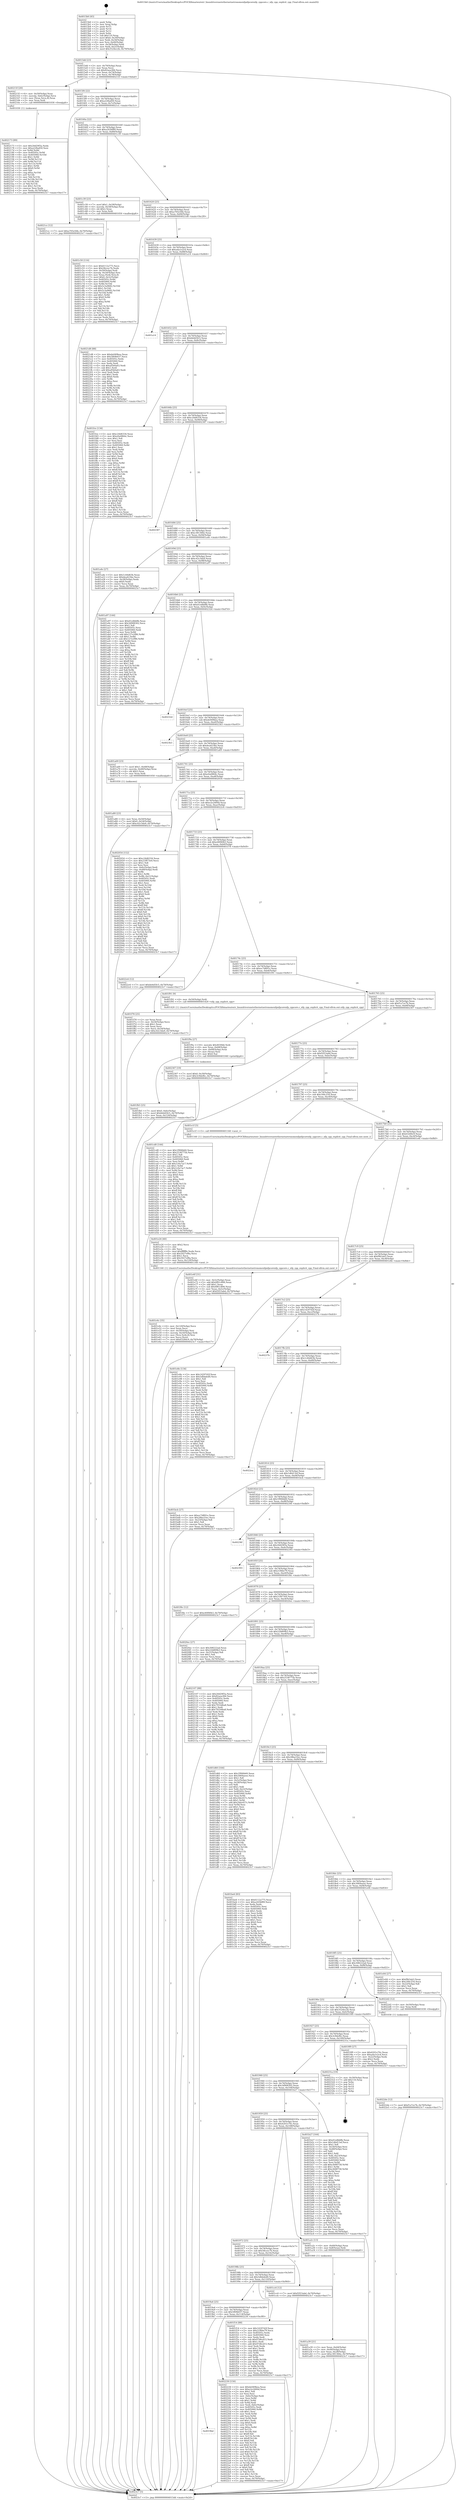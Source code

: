 digraph "0x4015b0" {
  label = "0x4015b0 (/mnt/c/Users/mathe/Desktop/tcc/POCII/binaries/extr_linuxdriversnetethernetnetronomenfpnfpcorenfp_cppcore.c_nfp_cpp_explicit_cpp_Final-ollvm.out::main(0))"
  labelloc = "t"
  node[shape=record]

  Entry [label="",width=0.3,height=0.3,shape=circle,fillcolor=black,style=filled]
  "0x4015dd" [label="{
     0x4015dd [23]\l
     | [instrs]\l
     &nbsp;&nbsp;0x4015dd \<+3\>: mov -0x70(%rbp),%eax\l
     &nbsp;&nbsp;0x4015e0 \<+2\>: mov %eax,%ecx\l
     &nbsp;&nbsp;0x4015e2 \<+6\>: sub $0x82aea384,%ecx\l
     &nbsp;&nbsp;0x4015e8 \<+3\>: mov %eax,-0x74(%rbp)\l
     &nbsp;&nbsp;0x4015eb \<+3\>: mov %ecx,-0x78(%rbp)\l
     &nbsp;&nbsp;0x4015ee \<+6\>: je 000000000040215f \<main+0xbaf\>\l
  }"]
  "0x40215f" [label="{
     0x40215f [20]\l
     | [instrs]\l
     &nbsp;&nbsp;0x40215f \<+4\>: mov -0x50(%rbp),%rax\l
     &nbsp;&nbsp;0x402163 \<+4\>: movslq -0x6c(%rbp),%rcx\l
     &nbsp;&nbsp;0x402167 \<+4\>: mov (%rax,%rcx,8),%rax\l
     &nbsp;&nbsp;0x40216b \<+3\>: mov %rax,%rdi\l
     &nbsp;&nbsp;0x40216e \<+5\>: call 0000000000401030 \<free@plt\>\l
     | [calls]\l
     &nbsp;&nbsp;0x401030 \{1\} (unknown)\l
  }"]
  "0x4015f4" [label="{
     0x4015f4 [22]\l
     | [instrs]\l
     &nbsp;&nbsp;0x4015f4 \<+5\>: jmp 00000000004015f9 \<main+0x49\>\l
     &nbsp;&nbsp;0x4015f9 \<+3\>: mov -0x74(%rbp),%eax\l
     &nbsp;&nbsp;0x4015fc \<+5\>: sub $0xa228ad50,%eax\l
     &nbsp;&nbsp;0x401601 \<+3\>: mov %eax,-0x7c(%rbp)\l
     &nbsp;&nbsp;0x401604 \<+6\>: je 00000000004021cc \<main+0xc1c\>\l
  }"]
  Exit [label="",width=0.3,height=0.3,shape=circle,fillcolor=black,style=filled,peripheries=2]
  "0x4021cc" [label="{
     0x4021cc [12]\l
     | [instrs]\l
     &nbsp;&nbsp;0x4021cc \<+7\>: movl $0xa705e56b,-0x70(%rbp)\l
     &nbsp;&nbsp;0x4021d3 \<+5\>: jmp 00000000004023c7 \<main+0xe17\>\l
  }"]
  "0x40160a" [label="{
     0x40160a [22]\l
     | [instrs]\l
     &nbsp;&nbsp;0x40160a \<+5\>: jmp 000000000040160f \<main+0x5f\>\l
     &nbsp;&nbsp;0x40160f \<+3\>: mov -0x74(%rbp),%eax\l
     &nbsp;&nbsp;0x401612 \<+5\>: sub $0xa243bf89,%eax\l
     &nbsp;&nbsp;0x401617 \<+3\>: mov %eax,-0x80(%rbp)\l
     &nbsp;&nbsp;0x40161a \<+6\>: je 0000000000401c39 \<main+0x689\>\l
  }"]
  "0x4022de" [label="{
     0x4022de [12]\l
     | [instrs]\l
     &nbsp;&nbsp;0x4022de \<+7\>: movl $0xf1a7ce7b,-0x70(%rbp)\l
     &nbsp;&nbsp;0x4022e5 \<+5\>: jmp 00000000004023c7 \<main+0xe17\>\l
  }"]
  "0x401c39" [label="{
     0x401c39 [23]\l
     | [instrs]\l
     &nbsp;&nbsp;0x401c39 \<+7\>: movl $0x1,-0x58(%rbp)\l
     &nbsp;&nbsp;0x401c40 \<+4\>: movslq -0x58(%rbp),%rax\l
     &nbsp;&nbsp;0x401c44 \<+4\>: shl $0x2,%rax\l
     &nbsp;&nbsp;0x401c48 \<+3\>: mov %rax,%rdi\l
     &nbsp;&nbsp;0x401c4b \<+5\>: call 0000000000401050 \<malloc@plt\>\l
     | [calls]\l
     &nbsp;&nbsp;0x401050 \{1\} (unknown)\l
  }"]
  "0x401620" [label="{
     0x401620 [25]\l
     | [instrs]\l
     &nbsp;&nbsp;0x401620 \<+5\>: jmp 0000000000401625 \<main+0x75\>\l
     &nbsp;&nbsp;0x401625 \<+3\>: mov -0x74(%rbp),%eax\l
     &nbsp;&nbsp;0x401628 \<+5\>: sub $0xa705e56b,%eax\l
     &nbsp;&nbsp;0x40162d \<+6\>: mov %eax,-0x84(%rbp)\l
     &nbsp;&nbsp;0x401633 \<+6\>: je 00000000004021d8 \<main+0xc28\>\l
  }"]
  "0x4019bd" [label="{
     0x4019bd\l
  }", style=dashed]
  "0x4021d8" [label="{
     0x4021d8 [88]\l
     | [instrs]\l
     &nbsp;&nbsp;0x4021d8 \<+5\>: mov $0xde049bea,%eax\l
     &nbsp;&nbsp;0x4021dd \<+5\>: mov $0x5f69b037,%ecx\l
     &nbsp;&nbsp;0x4021e2 \<+7\>: mov 0x40505c,%edx\l
     &nbsp;&nbsp;0x4021e9 \<+7\>: mov 0x405060,%esi\l
     &nbsp;&nbsp;0x4021f0 \<+2\>: mov %edx,%edi\l
     &nbsp;&nbsp;0x4021f2 \<+6\>: sub $0xaf5b0a63,%edi\l
     &nbsp;&nbsp;0x4021f8 \<+3\>: sub $0x1,%edi\l
     &nbsp;&nbsp;0x4021fb \<+6\>: add $0xaf5b0a63,%edi\l
     &nbsp;&nbsp;0x402201 \<+3\>: imul %edi,%edx\l
     &nbsp;&nbsp;0x402204 \<+3\>: and $0x1,%edx\l
     &nbsp;&nbsp;0x402207 \<+3\>: cmp $0x0,%edx\l
     &nbsp;&nbsp;0x40220a \<+4\>: sete %r8b\l
     &nbsp;&nbsp;0x40220e \<+3\>: cmp $0xa,%esi\l
     &nbsp;&nbsp;0x402211 \<+4\>: setl %r9b\l
     &nbsp;&nbsp;0x402215 \<+3\>: mov %r8b,%r10b\l
     &nbsp;&nbsp;0x402218 \<+3\>: and %r9b,%r10b\l
     &nbsp;&nbsp;0x40221b \<+3\>: xor %r9b,%r8b\l
     &nbsp;&nbsp;0x40221e \<+3\>: or %r8b,%r10b\l
     &nbsp;&nbsp;0x402221 \<+4\>: test $0x1,%r10b\l
     &nbsp;&nbsp;0x402225 \<+3\>: cmovne %ecx,%eax\l
     &nbsp;&nbsp;0x402228 \<+3\>: mov %eax,-0x70(%rbp)\l
     &nbsp;&nbsp;0x40222b \<+5\>: jmp 00000000004023c7 \<main+0xe17\>\l
  }"]
  "0x401639" [label="{
     0x401639 [25]\l
     | [instrs]\l
     &nbsp;&nbsp;0x401639 \<+5\>: jmp 000000000040163e \<main+0x8e\>\l
     &nbsp;&nbsp;0x40163e \<+3\>: mov -0x74(%rbp),%eax\l
     &nbsp;&nbsp;0x401641 \<+5\>: sub $0xada1e2c4,%eax\l
     &nbsp;&nbsp;0x401646 \<+6\>: mov %eax,-0x88(%rbp)\l
     &nbsp;&nbsp;0x40164c \<+6\>: je 0000000000401a14 \<main+0x464\>\l
  }"]
  "0x402230" [label="{
     0x402230 [150]\l
     | [instrs]\l
     &nbsp;&nbsp;0x402230 \<+5\>: mov $0xde049bea,%eax\l
     &nbsp;&nbsp;0x402235 \<+5\>: mov $0xe2e2400d,%ecx\l
     &nbsp;&nbsp;0x40223a \<+2\>: mov $0x1,%dl\l
     &nbsp;&nbsp;0x40223c \<+2\>: xor %esi,%esi\l
     &nbsp;&nbsp;0x40223e \<+3\>: mov -0x6c(%rbp),%edi\l
     &nbsp;&nbsp;0x402241 \<+3\>: mov %esi,%r8d\l
     &nbsp;&nbsp;0x402244 \<+4\>: sub $0x1,%r8d\l
     &nbsp;&nbsp;0x402248 \<+3\>: sub %r8d,%edi\l
     &nbsp;&nbsp;0x40224b \<+3\>: mov %edi,-0x6c(%rbp)\l
     &nbsp;&nbsp;0x40224e \<+7\>: mov 0x40505c,%edi\l
     &nbsp;&nbsp;0x402255 \<+8\>: mov 0x405060,%r8d\l
     &nbsp;&nbsp;0x40225d \<+3\>: sub $0x1,%esi\l
     &nbsp;&nbsp;0x402260 \<+3\>: mov %edi,%r9d\l
     &nbsp;&nbsp;0x402263 \<+3\>: add %esi,%r9d\l
     &nbsp;&nbsp;0x402266 \<+4\>: imul %r9d,%edi\l
     &nbsp;&nbsp;0x40226a \<+3\>: and $0x1,%edi\l
     &nbsp;&nbsp;0x40226d \<+3\>: cmp $0x0,%edi\l
     &nbsp;&nbsp;0x402270 \<+4\>: sete %r10b\l
     &nbsp;&nbsp;0x402274 \<+4\>: cmp $0xa,%r8d\l
     &nbsp;&nbsp;0x402278 \<+4\>: setl %r11b\l
     &nbsp;&nbsp;0x40227c \<+3\>: mov %r10b,%bl\l
     &nbsp;&nbsp;0x40227f \<+3\>: xor $0xff,%bl\l
     &nbsp;&nbsp;0x402282 \<+3\>: mov %r11b,%r14b\l
     &nbsp;&nbsp;0x402285 \<+4\>: xor $0xff,%r14b\l
     &nbsp;&nbsp;0x402289 \<+3\>: xor $0x0,%dl\l
     &nbsp;&nbsp;0x40228c \<+3\>: mov %bl,%r15b\l
     &nbsp;&nbsp;0x40228f \<+4\>: and $0x0,%r15b\l
     &nbsp;&nbsp;0x402293 \<+3\>: and %dl,%r10b\l
     &nbsp;&nbsp;0x402296 \<+3\>: mov %r14b,%r12b\l
     &nbsp;&nbsp;0x402299 \<+4\>: and $0x0,%r12b\l
     &nbsp;&nbsp;0x40229d \<+3\>: and %dl,%r11b\l
     &nbsp;&nbsp;0x4022a0 \<+3\>: or %r10b,%r15b\l
     &nbsp;&nbsp;0x4022a3 \<+3\>: or %r11b,%r12b\l
     &nbsp;&nbsp;0x4022a6 \<+3\>: xor %r12b,%r15b\l
     &nbsp;&nbsp;0x4022a9 \<+3\>: or %r14b,%bl\l
     &nbsp;&nbsp;0x4022ac \<+3\>: xor $0xff,%bl\l
     &nbsp;&nbsp;0x4022af \<+3\>: or $0x0,%dl\l
     &nbsp;&nbsp;0x4022b2 \<+2\>: and %dl,%bl\l
     &nbsp;&nbsp;0x4022b4 \<+3\>: or %bl,%r15b\l
     &nbsp;&nbsp;0x4022b7 \<+4\>: test $0x1,%r15b\l
     &nbsp;&nbsp;0x4022bb \<+3\>: cmovne %ecx,%eax\l
     &nbsp;&nbsp;0x4022be \<+3\>: mov %eax,-0x70(%rbp)\l
     &nbsp;&nbsp;0x4022c1 \<+5\>: jmp 00000000004023c7 \<main+0xe17\>\l
  }"]
  "0x401a14" [label="{
     0x401a14\l
  }", style=dashed]
  "0x401652" [label="{
     0x401652 [25]\l
     | [instrs]\l
     &nbsp;&nbsp;0x401652 \<+5\>: jmp 0000000000401657 \<main+0xa7\>\l
     &nbsp;&nbsp;0x401657 \<+3\>: mov -0x74(%rbp),%eax\l
     &nbsp;&nbsp;0x40165a \<+5\>: sub $0xbb4d5fc5,%eax\l
     &nbsp;&nbsp;0x40165f \<+6\>: mov %eax,-0x8c(%rbp)\l
     &nbsp;&nbsp;0x401665 \<+6\>: je 0000000000401fce \<main+0xa1e\>\l
  }"]
  "0x402173" [label="{
     0x402173 [89]\l
     | [instrs]\l
     &nbsp;&nbsp;0x402173 \<+5\>: mov $0x20d29f3a,%edx\l
     &nbsp;&nbsp;0x402178 \<+5\>: mov $0xa228ad50,%esi\l
     &nbsp;&nbsp;0x40217d \<+3\>: xor %r8d,%r8d\l
     &nbsp;&nbsp;0x402180 \<+8\>: mov 0x40505c,%r9d\l
     &nbsp;&nbsp;0x402188 \<+8\>: mov 0x405060,%r10d\l
     &nbsp;&nbsp;0x402190 \<+4\>: sub $0x1,%r8d\l
     &nbsp;&nbsp;0x402194 \<+3\>: mov %r9d,%r11d\l
     &nbsp;&nbsp;0x402197 \<+3\>: add %r8d,%r11d\l
     &nbsp;&nbsp;0x40219a \<+4\>: imul %r11d,%r9d\l
     &nbsp;&nbsp;0x40219e \<+4\>: and $0x1,%r9d\l
     &nbsp;&nbsp;0x4021a2 \<+4\>: cmp $0x0,%r9d\l
     &nbsp;&nbsp;0x4021a6 \<+3\>: sete %bl\l
     &nbsp;&nbsp;0x4021a9 \<+4\>: cmp $0xa,%r10d\l
     &nbsp;&nbsp;0x4021ad \<+4\>: setl %r14b\l
     &nbsp;&nbsp;0x4021b1 \<+3\>: mov %bl,%r15b\l
     &nbsp;&nbsp;0x4021b4 \<+3\>: and %r14b,%r15b\l
     &nbsp;&nbsp;0x4021b7 \<+3\>: xor %r14b,%bl\l
     &nbsp;&nbsp;0x4021ba \<+3\>: or %bl,%r15b\l
     &nbsp;&nbsp;0x4021bd \<+4\>: test $0x1,%r15b\l
     &nbsp;&nbsp;0x4021c1 \<+3\>: cmovne %esi,%edx\l
     &nbsp;&nbsp;0x4021c4 \<+3\>: mov %edx,-0x70(%rbp)\l
     &nbsp;&nbsp;0x4021c7 \<+5\>: jmp 00000000004023c7 \<main+0xe17\>\l
  }"]
  "0x401fce" [label="{
     0x401fce [134]\l
     | [instrs]\l
     &nbsp;&nbsp;0x401fce \<+5\>: mov $0xc24d6334,%eax\l
     &nbsp;&nbsp;0x401fd3 \<+5\>: mov $0xe0a0864c,%ecx\l
     &nbsp;&nbsp;0x401fd8 \<+2\>: mov $0x1,%dl\l
     &nbsp;&nbsp;0x401fda \<+2\>: xor %esi,%esi\l
     &nbsp;&nbsp;0x401fdc \<+7\>: mov 0x40505c,%edi\l
     &nbsp;&nbsp;0x401fe3 \<+8\>: mov 0x405060,%r8d\l
     &nbsp;&nbsp;0x401feb \<+3\>: sub $0x1,%esi\l
     &nbsp;&nbsp;0x401fee \<+3\>: mov %edi,%r9d\l
     &nbsp;&nbsp;0x401ff1 \<+3\>: add %esi,%r9d\l
     &nbsp;&nbsp;0x401ff4 \<+4\>: imul %r9d,%edi\l
     &nbsp;&nbsp;0x401ff8 \<+3\>: and $0x1,%edi\l
     &nbsp;&nbsp;0x401ffb \<+3\>: cmp $0x0,%edi\l
     &nbsp;&nbsp;0x401ffe \<+4\>: sete %r10b\l
     &nbsp;&nbsp;0x402002 \<+4\>: cmp $0xa,%r8d\l
     &nbsp;&nbsp;0x402006 \<+4\>: setl %r11b\l
     &nbsp;&nbsp;0x40200a \<+3\>: mov %r10b,%bl\l
     &nbsp;&nbsp;0x40200d \<+3\>: xor $0xff,%bl\l
     &nbsp;&nbsp;0x402010 \<+3\>: mov %r11b,%r14b\l
     &nbsp;&nbsp;0x402013 \<+4\>: xor $0xff,%r14b\l
     &nbsp;&nbsp;0x402017 \<+3\>: xor $0x1,%dl\l
     &nbsp;&nbsp;0x40201a \<+3\>: mov %bl,%r15b\l
     &nbsp;&nbsp;0x40201d \<+4\>: and $0xff,%r15b\l
     &nbsp;&nbsp;0x402021 \<+3\>: and %dl,%r10b\l
     &nbsp;&nbsp;0x402024 \<+3\>: mov %r14b,%r12b\l
     &nbsp;&nbsp;0x402027 \<+4\>: and $0xff,%r12b\l
     &nbsp;&nbsp;0x40202b \<+3\>: and %dl,%r11b\l
     &nbsp;&nbsp;0x40202e \<+3\>: or %r10b,%r15b\l
     &nbsp;&nbsp;0x402031 \<+3\>: or %r11b,%r12b\l
     &nbsp;&nbsp;0x402034 \<+3\>: xor %r12b,%r15b\l
     &nbsp;&nbsp;0x402037 \<+3\>: or %r14b,%bl\l
     &nbsp;&nbsp;0x40203a \<+3\>: xor $0xff,%bl\l
     &nbsp;&nbsp;0x40203d \<+3\>: or $0x1,%dl\l
     &nbsp;&nbsp;0x402040 \<+2\>: and %dl,%bl\l
     &nbsp;&nbsp;0x402042 \<+3\>: or %bl,%r15b\l
     &nbsp;&nbsp;0x402045 \<+4\>: test $0x1,%r15b\l
     &nbsp;&nbsp;0x402049 \<+3\>: cmovne %ecx,%eax\l
     &nbsp;&nbsp;0x40204c \<+3\>: mov %eax,-0x70(%rbp)\l
     &nbsp;&nbsp;0x40204f \<+5\>: jmp 00000000004023c7 \<main+0xe17\>\l
  }"]
  "0x40166b" [label="{
     0x40166b [25]\l
     | [instrs]\l
     &nbsp;&nbsp;0x40166b \<+5\>: jmp 0000000000401670 \<main+0xc0\>\l
     &nbsp;&nbsp;0x401670 \<+3\>: mov -0x74(%rbp),%eax\l
     &nbsp;&nbsp;0x401673 \<+5\>: sub $0xc24d6334,%eax\l
     &nbsp;&nbsp;0x401678 \<+6\>: mov %eax,-0x90(%rbp)\l
     &nbsp;&nbsp;0x40167e \<+6\>: je 0000000000402387 \<main+0xdd7\>\l
  }"]
  "0x401fb5" [label="{
     0x401fb5 [25]\l
     | [instrs]\l
     &nbsp;&nbsp;0x401fb5 \<+7\>: movl $0x0,-0x6c(%rbp)\l
     &nbsp;&nbsp;0x401fbc \<+7\>: movl $0xbb4d5fc5,-0x70(%rbp)\l
     &nbsp;&nbsp;0x401fc3 \<+6\>: mov %eax,-0x124(%rbp)\l
     &nbsp;&nbsp;0x401fc9 \<+5\>: jmp 00000000004023c7 \<main+0xe17\>\l
  }"]
  "0x402387" [label="{
     0x402387\l
  }", style=dashed]
  "0x401684" [label="{
     0x401684 [25]\l
     | [instrs]\l
     &nbsp;&nbsp;0x401684 \<+5\>: jmp 0000000000401689 \<main+0xd9\>\l
     &nbsp;&nbsp;0x401689 \<+3\>: mov -0x74(%rbp),%eax\l
     &nbsp;&nbsp;0x40168c \<+5\>: sub $0xc381366e,%eax\l
     &nbsp;&nbsp;0x401691 \<+6\>: mov %eax,-0x94(%rbp)\l
     &nbsp;&nbsp;0x401697 \<+6\>: je 0000000000401a4e \<main+0x49e\>\l
  }"]
  "0x401f9a" [label="{
     0x401f9a [27]\l
     | [instrs]\l
     &nbsp;&nbsp;0x401f9a \<+10\>: movabs $0x4030b6,%rdi\l
     &nbsp;&nbsp;0x401fa4 \<+4\>: mov %rax,-0x68(%rbp)\l
     &nbsp;&nbsp;0x401fa8 \<+4\>: mov -0x68(%rbp),%rax\l
     &nbsp;&nbsp;0x401fac \<+2\>: mov (%rax),%esi\l
     &nbsp;&nbsp;0x401fae \<+2\>: mov $0x0,%al\l
     &nbsp;&nbsp;0x401fb0 \<+5\>: call 0000000000401040 \<printf@plt\>\l
     | [calls]\l
     &nbsp;&nbsp;0x401040 \{1\} (unknown)\l
  }"]
  "0x401a4e" [label="{
     0x401a4e [27]\l
     | [instrs]\l
     &nbsp;&nbsp;0x401a4e \<+5\>: mov $0x1c44d63b,%eax\l
     &nbsp;&nbsp;0x401a53 \<+5\>: mov $0xdea423be,%ecx\l
     &nbsp;&nbsp;0x401a58 \<+3\>: mov -0x28(%rbp),%edx\l
     &nbsp;&nbsp;0x401a5b \<+3\>: cmp $0x0,%edx\l
     &nbsp;&nbsp;0x401a5e \<+3\>: cmove %ecx,%eax\l
     &nbsp;&nbsp;0x401a61 \<+3\>: mov %eax,-0x70(%rbp)\l
     &nbsp;&nbsp;0x401a64 \<+5\>: jmp 00000000004023c7 \<main+0xe17\>\l
  }"]
  "0x40169d" [label="{
     0x40169d [25]\l
     | [instrs]\l
     &nbsp;&nbsp;0x40169d \<+5\>: jmp 00000000004016a2 \<main+0xf2\>\l
     &nbsp;&nbsp;0x4016a2 \<+3\>: mov -0x74(%rbp),%eax\l
     &nbsp;&nbsp;0x4016a5 \<+5\>: sub $0xc42c3da9,%eax\l
     &nbsp;&nbsp;0x4016aa \<+6\>: mov %eax,-0x98(%rbp)\l
     &nbsp;&nbsp;0x4016b0 \<+6\>: je 0000000000401a97 \<main+0x4e7\>\l
  }"]
  "0x4019a4" [label="{
     0x4019a4 [25]\l
     | [instrs]\l
     &nbsp;&nbsp;0x4019a4 \<+5\>: jmp 00000000004019a9 \<main+0x3f9\>\l
     &nbsp;&nbsp;0x4019a9 \<+3\>: mov -0x74(%rbp),%eax\l
     &nbsp;&nbsp;0x4019ac \<+5\>: sub $0x5f69b037,%eax\l
     &nbsp;&nbsp;0x4019b1 \<+6\>: mov %eax,-0x114(%rbp)\l
     &nbsp;&nbsp;0x4019b7 \<+6\>: je 0000000000402230 \<main+0xc80\>\l
  }"]
  "0x401a97" [label="{
     0x401a97 [144]\l
     | [instrs]\l
     &nbsp;&nbsp;0x401a97 \<+5\>: mov $0xd1edbb8b,%eax\l
     &nbsp;&nbsp;0x401a9c \<+5\>: mov $0x3d908302,%ecx\l
     &nbsp;&nbsp;0x401aa1 \<+2\>: mov $0x1,%dl\l
     &nbsp;&nbsp;0x401aa3 \<+7\>: mov 0x40505c,%esi\l
     &nbsp;&nbsp;0x401aaa \<+7\>: mov 0x405060,%edi\l
     &nbsp;&nbsp;0x401ab1 \<+3\>: mov %esi,%r8d\l
     &nbsp;&nbsp;0x401ab4 \<+7\>: add $0x127e2f86,%r8d\l
     &nbsp;&nbsp;0x401abb \<+4\>: sub $0x1,%r8d\l
     &nbsp;&nbsp;0x401abf \<+7\>: sub $0x127e2f86,%r8d\l
     &nbsp;&nbsp;0x401ac6 \<+4\>: imul %r8d,%esi\l
     &nbsp;&nbsp;0x401aca \<+3\>: and $0x1,%esi\l
     &nbsp;&nbsp;0x401acd \<+3\>: cmp $0x0,%esi\l
     &nbsp;&nbsp;0x401ad0 \<+4\>: sete %r9b\l
     &nbsp;&nbsp;0x401ad4 \<+3\>: cmp $0xa,%edi\l
     &nbsp;&nbsp;0x401ad7 \<+4\>: setl %r10b\l
     &nbsp;&nbsp;0x401adb \<+3\>: mov %r9b,%r11b\l
     &nbsp;&nbsp;0x401ade \<+4\>: xor $0xff,%r11b\l
     &nbsp;&nbsp;0x401ae2 \<+3\>: mov %r10b,%bl\l
     &nbsp;&nbsp;0x401ae5 \<+3\>: xor $0xff,%bl\l
     &nbsp;&nbsp;0x401ae8 \<+3\>: xor $0x1,%dl\l
     &nbsp;&nbsp;0x401aeb \<+3\>: mov %r11b,%r14b\l
     &nbsp;&nbsp;0x401aee \<+4\>: and $0xff,%r14b\l
     &nbsp;&nbsp;0x401af2 \<+3\>: and %dl,%r9b\l
     &nbsp;&nbsp;0x401af5 \<+3\>: mov %bl,%r15b\l
     &nbsp;&nbsp;0x401af8 \<+4\>: and $0xff,%r15b\l
     &nbsp;&nbsp;0x401afc \<+3\>: and %dl,%r10b\l
     &nbsp;&nbsp;0x401aff \<+3\>: or %r9b,%r14b\l
     &nbsp;&nbsp;0x401b02 \<+3\>: or %r10b,%r15b\l
     &nbsp;&nbsp;0x401b05 \<+3\>: xor %r15b,%r14b\l
     &nbsp;&nbsp;0x401b08 \<+3\>: or %bl,%r11b\l
     &nbsp;&nbsp;0x401b0b \<+4\>: xor $0xff,%r11b\l
     &nbsp;&nbsp;0x401b0f \<+3\>: or $0x1,%dl\l
     &nbsp;&nbsp;0x401b12 \<+3\>: and %dl,%r11b\l
     &nbsp;&nbsp;0x401b15 \<+3\>: or %r11b,%r14b\l
     &nbsp;&nbsp;0x401b18 \<+4\>: test $0x1,%r14b\l
     &nbsp;&nbsp;0x401b1c \<+3\>: cmovne %ecx,%eax\l
     &nbsp;&nbsp;0x401b1f \<+3\>: mov %eax,-0x70(%rbp)\l
     &nbsp;&nbsp;0x401b22 \<+5\>: jmp 00000000004023c7 \<main+0xe17\>\l
  }"]
  "0x4016b6" [label="{
     0x4016b6 [25]\l
     | [instrs]\l
     &nbsp;&nbsp;0x4016b6 \<+5\>: jmp 00000000004016bb \<main+0x10b\>\l
     &nbsp;&nbsp;0x4016bb \<+3\>: mov -0x74(%rbp),%eax\l
     &nbsp;&nbsp;0x4016be \<+5\>: sub $0xd1edbb8b,%eax\l
     &nbsp;&nbsp;0x4016c3 \<+6\>: mov %eax,-0x9c(%rbp)\l
     &nbsp;&nbsp;0x4016c9 \<+6\>: je 000000000040232d \<main+0xd7d\>\l
  }"]
  "0x401f14" [label="{
     0x401f14 [88]\l
     | [instrs]\l
     &nbsp;&nbsp;0x401f14 \<+5\>: mov $0x14297d2f,%eax\l
     &nbsp;&nbsp;0x401f19 \<+5\>: mov $0x21f6be79,%ecx\l
     &nbsp;&nbsp;0x401f1e \<+7\>: mov 0x40505c,%edx\l
     &nbsp;&nbsp;0x401f25 \<+7\>: mov 0x405060,%esi\l
     &nbsp;&nbsp;0x401f2c \<+2\>: mov %edx,%edi\l
     &nbsp;&nbsp;0x401f2e \<+6\>: sub $0x97d6cd15,%edi\l
     &nbsp;&nbsp;0x401f34 \<+3\>: sub $0x1,%edi\l
     &nbsp;&nbsp;0x401f37 \<+6\>: add $0x97d6cd15,%edi\l
     &nbsp;&nbsp;0x401f3d \<+3\>: imul %edi,%edx\l
     &nbsp;&nbsp;0x401f40 \<+3\>: and $0x1,%edx\l
     &nbsp;&nbsp;0x401f43 \<+3\>: cmp $0x0,%edx\l
     &nbsp;&nbsp;0x401f46 \<+4\>: sete %r8b\l
     &nbsp;&nbsp;0x401f4a \<+3\>: cmp $0xa,%esi\l
     &nbsp;&nbsp;0x401f4d \<+4\>: setl %r9b\l
     &nbsp;&nbsp;0x401f51 \<+3\>: mov %r8b,%r10b\l
     &nbsp;&nbsp;0x401f54 \<+3\>: and %r9b,%r10b\l
     &nbsp;&nbsp;0x401f57 \<+3\>: xor %r9b,%r8b\l
     &nbsp;&nbsp;0x401f5a \<+3\>: or %r8b,%r10b\l
     &nbsp;&nbsp;0x401f5d \<+4\>: test $0x1,%r10b\l
     &nbsp;&nbsp;0x401f61 \<+3\>: cmovne %ecx,%eax\l
     &nbsp;&nbsp;0x401f64 \<+3\>: mov %eax,-0x70(%rbp)\l
     &nbsp;&nbsp;0x401f67 \<+5\>: jmp 00000000004023c7 \<main+0xe17\>\l
  }"]
  "0x40232d" [label="{
     0x40232d\l
  }", style=dashed]
  "0x4016cf" [label="{
     0x4016cf [25]\l
     | [instrs]\l
     &nbsp;&nbsp;0x4016cf \<+5\>: jmp 00000000004016d4 \<main+0x124\>\l
     &nbsp;&nbsp;0x4016d4 \<+3\>: mov -0x74(%rbp),%eax\l
     &nbsp;&nbsp;0x4016d7 \<+5\>: sub $0xde049bea,%eax\l
     &nbsp;&nbsp;0x4016dc \<+6\>: mov %eax,-0xa0(%rbp)\l
     &nbsp;&nbsp;0x4016e2 \<+6\>: je 00000000004023b3 \<main+0xe03\>\l
  }"]
  "0x401e4c" [label="{
     0x401e4c [35]\l
     | [instrs]\l
     &nbsp;&nbsp;0x401e4c \<+6\>: mov -0x120(%rbp),%ecx\l
     &nbsp;&nbsp;0x401e52 \<+3\>: imul %eax,%ecx\l
     &nbsp;&nbsp;0x401e55 \<+4\>: mov -0x50(%rbp),%rsi\l
     &nbsp;&nbsp;0x401e59 \<+4\>: movslq -0x54(%rbp),%rdi\l
     &nbsp;&nbsp;0x401e5d \<+4\>: mov (%rsi,%rdi,8),%rsi\l
     &nbsp;&nbsp;0x401e61 \<+2\>: mov %ecx,(%rsi)\l
     &nbsp;&nbsp;0x401e63 \<+7\>: movl $0x63284c9,-0x70(%rbp)\l
     &nbsp;&nbsp;0x401e6a \<+5\>: jmp 00000000004023c7 \<main+0xe17\>\l
  }"]
  "0x4023b3" [label="{
     0x4023b3\l
  }", style=dashed]
  "0x4016e8" [label="{
     0x4016e8 [25]\l
     | [instrs]\l
     &nbsp;&nbsp;0x4016e8 \<+5\>: jmp 00000000004016ed \<main+0x13d\>\l
     &nbsp;&nbsp;0x4016ed \<+3\>: mov -0x74(%rbp),%eax\l
     &nbsp;&nbsp;0x4016f0 \<+5\>: sub $0xdea423be,%eax\l
     &nbsp;&nbsp;0x4016f5 \<+6\>: mov %eax,-0xa4(%rbp)\l
     &nbsp;&nbsp;0x4016fb \<+6\>: je 0000000000401a69 \<main+0x4b9\>\l
  }"]
  "0x401e24" [label="{
     0x401e24 [40]\l
     | [instrs]\l
     &nbsp;&nbsp;0x401e24 \<+5\>: mov $0x2,%ecx\l
     &nbsp;&nbsp;0x401e29 \<+1\>: cltd\l
     &nbsp;&nbsp;0x401e2a \<+2\>: idiv %ecx\l
     &nbsp;&nbsp;0x401e2c \<+6\>: imul $0xfffffffe,%edx,%ecx\l
     &nbsp;&nbsp;0x401e32 \<+6\>: sub $0x5027ef8a,%ecx\l
     &nbsp;&nbsp;0x401e38 \<+3\>: add $0x1,%ecx\l
     &nbsp;&nbsp;0x401e3b \<+6\>: add $0x5027ef8a,%ecx\l
     &nbsp;&nbsp;0x401e41 \<+6\>: mov %ecx,-0x120(%rbp)\l
     &nbsp;&nbsp;0x401e47 \<+5\>: call 0000000000401160 \<next_i\>\l
     | [calls]\l
     &nbsp;&nbsp;0x401160 \{1\} (/mnt/c/Users/mathe/Desktop/tcc/POCII/binaries/extr_linuxdriversnetethernetnetronomenfpnfpcorenfp_cppcore.c_nfp_cpp_explicit_cpp_Final-ollvm.out::next_i)\l
  }"]
  "0x401a69" [label="{
     0x401a69 [23]\l
     | [instrs]\l
     &nbsp;&nbsp;0x401a69 \<+7\>: movl $0x1,-0x48(%rbp)\l
     &nbsp;&nbsp;0x401a70 \<+4\>: movslq -0x48(%rbp),%rax\l
     &nbsp;&nbsp;0x401a74 \<+4\>: shl $0x3,%rax\l
     &nbsp;&nbsp;0x401a78 \<+3\>: mov %rax,%rdi\l
     &nbsp;&nbsp;0x401a7b \<+5\>: call 0000000000401050 \<malloc@plt\>\l
     | [calls]\l
     &nbsp;&nbsp;0x401050 \{1\} (unknown)\l
  }"]
  "0x401701" [label="{
     0x401701 [25]\l
     | [instrs]\l
     &nbsp;&nbsp;0x401701 \<+5\>: jmp 0000000000401706 \<main+0x156\>\l
     &nbsp;&nbsp;0x401706 \<+3\>: mov -0x74(%rbp),%eax\l
     &nbsp;&nbsp;0x401709 \<+5\>: sub $0xe0a0864c,%eax\l
     &nbsp;&nbsp;0x40170e \<+6\>: mov %eax,-0xa8(%rbp)\l
     &nbsp;&nbsp;0x401714 \<+6\>: je 0000000000402054 \<main+0xaa4\>\l
  }"]
  "0x40198b" [label="{
     0x40198b [25]\l
     | [instrs]\l
     &nbsp;&nbsp;0x40198b \<+5\>: jmp 0000000000401990 \<main+0x3e0\>\l
     &nbsp;&nbsp;0x401990 \<+3\>: mov -0x74(%rbp),%eax\l
     &nbsp;&nbsp;0x401993 \<+5\>: sub $0x5dbbded0,%eax\l
     &nbsp;&nbsp;0x401998 \<+6\>: mov %eax,-0x110(%rbp)\l
     &nbsp;&nbsp;0x40199e \<+6\>: je 0000000000401f14 \<main+0x964\>\l
  }"]
  "0x402054" [label="{
     0x402054 [152]\l
     | [instrs]\l
     &nbsp;&nbsp;0x402054 \<+5\>: mov $0xc24d6334,%eax\l
     &nbsp;&nbsp;0x402059 \<+5\>: mov $0x21f873e0,%ecx\l
     &nbsp;&nbsp;0x40205e \<+2\>: mov $0x1,%dl\l
     &nbsp;&nbsp;0x402060 \<+2\>: xor %esi,%esi\l
     &nbsp;&nbsp;0x402062 \<+3\>: mov -0x6c(%rbp),%edi\l
     &nbsp;&nbsp;0x402065 \<+3\>: cmp -0x48(%rbp),%edi\l
     &nbsp;&nbsp;0x402068 \<+4\>: setl %r8b\l
     &nbsp;&nbsp;0x40206c \<+4\>: and $0x1,%r8b\l
     &nbsp;&nbsp;0x402070 \<+4\>: mov %r8b,-0x21(%rbp)\l
     &nbsp;&nbsp;0x402074 \<+7\>: mov 0x40505c,%edi\l
     &nbsp;&nbsp;0x40207b \<+8\>: mov 0x405060,%r9d\l
     &nbsp;&nbsp;0x402083 \<+3\>: sub $0x1,%esi\l
     &nbsp;&nbsp;0x402086 \<+3\>: mov %edi,%r10d\l
     &nbsp;&nbsp;0x402089 \<+3\>: add %esi,%r10d\l
     &nbsp;&nbsp;0x40208c \<+4\>: imul %r10d,%edi\l
     &nbsp;&nbsp;0x402090 \<+3\>: and $0x1,%edi\l
     &nbsp;&nbsp;0x402093 \<+3\>: cmp $0x0,%edi\l
     &nbsp;&nbsp;0x402096 \<+4\>: sete %r8b\l
     &nbsp;&nbsp;0x40209a \<+4\>: cmp $0xa,%r9d\l
     &nbsp;&nbsp;0x40209e \<+4\>: setl %r11b\l
     &nbsp;&nbsp;0x4020a2 \<+3\>: mov %r8b,%bl\l
     &nbsp;&nbsp;0x4020a5 \<+3\>: xor $0xff,%bl\l
     &nbsp;&nbsp;0x4020a8 \<+3\>: mov %r11b,%r14b\l
     &nbsp;&nbsp;0x4020ab \<+4\>: xor $0xff,%r14b\l
     &nbsp;&nbsp;0x4020af \<+3\>: xor $0x0,%dl\l
     &nbsp;&nbsp;0x4020b2 \<+3\>: mov %bl,%r15b\l
     &nbsp;&nbsp;0x4020b5 \<+4\>: and $0x0,%r15b\l
     &nbsp;&nbsp;0x4020b9 \<+3\>: and %dl,%r8b\l
     &nbsp;&nbsp;0x4020bc \<+3\>: mov %r14b,%r12b\l
     &nbsp;&nbsp;0x4020bf \<+4\>: and $0x0,%r12b\l
     &nbsp;&nbsp;0x4020c3 \<+3\>: and %dl,%r11b\l
     &nbsp;&nbsp;0x4020c6 \<+3\>: or %r8b,%r15b\l
     &nbsp;&nbsp;0x4020c9 \<+3\>: or %r11b,%r12b\l
     &nbsp;&nbsp;0x4020cc \<+3\>: xor %r12b,%r15b\l
     &nbsp;&nbsp;0x4020cf \<+3\>: or %r14b,%bl\l
     &nbsp;&nbsp;0x4020d2 \<+3\>: xor $0xff,%bl\l
     &nbsp;&nbsp;0x4020d5 \<+3\>: or $0x0,%dl\l
     &nbsp;&nbsp;0x4020d8 \<+2\>: and %dl,%bl\l
     &nbsp;&nbsp;0x4020da \<+3\>: or %bl,%r15b\l
     &nbsp;&nbsp;0x4020dd \<+4\>: test $0x1,%r15b\l
     &nbsp;&nbsp;0x4020e1 \<+3\>: cmovne %ecx,%eax\l
     &nbsp;&nbsp;0x4020e4 \<+3\>: mov %eax,-0x70(%rbp)\l
     &nbsp;&nbsp;0x4020e7 \<+5\>: jmp 00000000004023c7 \<main+0xe17\>\l
  }"]
  "0x40171a" [label="{
     0x40171a [25]\l
     | [instrs]\l
     &nbsp;&nbsp;0x40171a \<+5\>: jmp 000000000040171f \<main+0x16f\>\l
     &nbsp;&nbsp;0x40171f \<+3\>: mov -0x74(%rbp),%eax\l
     &nbsp;&nbsp;0x401722 \<+5\>: sub $0xe2e2400d,%eax\l
     &nbsp;&nbsp;0x401727 \<+6\>: mov %eax,-0xac(%rbp)\l
     &nbsp;&nbsp;0x40172d \<+6\>: je 00000000004022c6 \<main+0xd16\>\l
  }"]
  "0x401cc4" [label="{
     0x401cc4 [12]\l
     | [instrs]\l
     &nbsp;&nbsp;0x401cc4 \<+7\>: movl $0xf2f23abd,-0x70(%rbp)\l
     &nbsp;&nbsp;0x401ccb \<+5\>: jmp 00000000004023c7 \<main+0xe17\>\l
  }"]
  "0x4022c6" [label="{
     0x4022c6 [12]\l
     | [instrs]\l
     &nbsp;&nbsp;0x4022c6 \<+7\>: movl $0xbb4d5fc5,-0x70(%rbp)\l
     &nbsp;&nbsp;0x4022cd \<+5\>: jmp 00000000004023c7 \<main+0xe17\>\l
  }"]
  "0x401733" [label="{
     0x401733 [25]\l
     | [instrs]\l
     &nbsp;&nbsp;0x401733 \<+5\>: jmp 0000000000401738 \<main+0x188\>\l
     &nbsp;&nbsp;0x401738 \<+3\>: mov -0x74(%rbp),%eax\l
     &nbsp;&nbsp;0x40173b \<+5\>: sub $0xe40f40b3,%eax\l
     &nbsp;&nbsp;0x401740 \<+6\>: mov %eax,-0xb0(%rbp)\l
     &nbsp;&nbsp;0x401746 \<+6\>: je 0000000000401f78 \<main+0x9c8\>\l
  }"]
  "0x401c50" [label="{
     0x401c50 [116]\l
     | [instrs]\l
     &nbsp;&nbsp;0x401c50 \<+5\>: mov $0x6112a775,%ecx\l
     &nbsp;&nbsp;0x401c55 \<+5\>: mov $0x58ccec7b,%edx\l
     &nbsp;&nbsp;0x401c5a \<+4\>: mov -0x50(%rbp),%rdi\l
     &nbsp;&nbsp;0x401c5e \<+4\>: movslq -0x54(%rbp),%rsi\l
     &nbsp;&nbsp;0x401c62 \<+4\>: mov %rax,(%rdi,%rsi,8)\l
     &nbsp;&nbsp;0x401c66 \<+7\>: movl $0x0,-0x5c(%rbp)\l
     &nbsp;&nbsp;0x401c6d \<+8\>: mov 0x40505c,%r8d\l
     &nbsp;&nbsp;0x401c75 \<+8\>: mov 0x405060,%r9d\l
     &nbsp;&nbsp;0x401c7d \<+3\>: mov %r8d,%r10d\l
     &nbsp;&nbsp;0x401c80 \<+7\>: add $0x5c3a9682,%r10d\l
     &nbsp;&nbsp;0x401c87 \<+4\>: sub $0x1,%r10d\l
     &nbsp;&nbsp;0x401c8b \<+7\>: sub $0x5c3a9682,%r10d\l
     &nbsp;&nbsp;0x401c92 \<+4\>: imul %r10d,%r8d\l
     &nbsp;&nbsp;0x401c96 \<+4\>: and $0x1,%r8d\l
     &nbsp;&nbsp;0x401c9a \<+4\>: cmp $0x0,%r8d\l
     &nbsp;&nbsp;0x401c9e \<+4\>: sete %r11b\l
     &nbsp;&nbsp;0x401ca2 \<+4\>: cmp $0xa,%r9d\l
     &nbsp;&nbsp;0x401ca6 \<+3\>: setl %bl\l
     &nbsp;&nbsp;0x401ca9 \<+3\>: mov %r11b,%r14b\l
     &nbsp;&nbsp;0x401cac \<+3\>: and %bl,%r14b\l
     &nbsp;&nbsp;0x401caf \<+3\>: xor %bl,%r11b\l
     &nbsp;&nbsp;0x401cb2 \<+3\>: or %r11b,%r14b\l
     &nbsp;&nbsp;0x401cb5 \<+4\>: test $0x1,%r14b\l
     &nbsp;&nbsp;0x401cb9 \<+3\>: cmovne %edx,%ecx\l
     &nbsp;&nbsp;0x401cbc \<+3\>: mov %ecx,-0x70(%rbp)\l
     &nbsp;&nbsp;0x401cbf \<+5\>: jmp 00000000004023c7 \<main+0xe17\>\l
  }"]
  "0x401f78" [label="{
     0x401f78 [25]\l
     | [instrs]\l
     &nbsp;&nbsp;0x401f78 \<+2\>: xor %eax,%eax\l
     &nbsp;&nbsp;0x401f7a \<+3\>: mov -0x54(%rbp),%ecx\l
     &nbsp;&nbsp;0x401f7d \<+3\>: sub $0x1,%eax\l
     &nbsp;&nbsp;0x401f80 \<+2\>: sub %eax,%ecx\l
     &nbsp;&nbsp;0x401f82 \<+3\>: mov %ecx,-0x54(%rbp)\l
     &nbsp;&nbsp;0x401f85 \<+7\>: movl $0xc42c3da9,-0x70(%rbp)\l
     &nbsp;&nbsp;0x401f8c \<+5\>: jmp 00000000004023c7 \<main+0xe17\>\l
  }"]
  "0x40174c" [label="{
     0x40174c [25]\l
     | [instrs]\l
     &nbsp;&nbsp;0x40174c \<+5\>: jmp 0000000000401751 \<main+0x1a1\>\l
     &nbsp;&nbsp;0x401751 \<+3\>: mov -0x74(%rbp),%eax\l
     &nbsp;&nbsp;0x401754 \<+5\>: sub $0xec7d891e,%eax\l
     &nbsp;&nbsp;0x401759 \<+6\>: mov %eax,-0xb4(%rbp)\l
     &nbsp;&nbsp;0x40175f \<+6\>: je 0000000000401f91 \<main+0x9e1\>\l
  }"]
  "0x401a80" [label="{
     0x401a80 [23]\l
     | [instrs]\l
     &nbsp;&nbsp;0x401a80 \<+4\>: mov %rax,-0x50(%rbp)\l
     &nbsp;&nbsp;0x401a84 \<+7\>: movl $0x0,-0x54(%rbp)\l
     &nbsp;&nbsp;0x401a8b \<+7\>: movl $0xc42c3da9,-0x70(%rbp)\l
     &nbsp;&nbsp;0x401a92 \<+5\>: jmp 00000000004023c7 \<main+0xe17\>\l
  }"]
  "0x401f91" [label="{
     0x401f91 [9]\l
     | [instrs]\l
     &nbsp;&nbsp;0x401f91 \<+4\>: mov -0x50(%rbp),%rdi\l
     &nbsp;&nbsp;0x401f95 \<+5\>: call 0000000000401420 \<nfp_cpp_explicit_cpp\>\l
     | [calls]\l
     &nbsp;&nbsp;0x401420 \{1\} (/mnt/c/Users/mathe/Desktop/tcc/POCII/binaries/extr_linuxdriversnetethernetnetronomenfpnfpcorenfp_cppcore.c_nfp_cpp_explicit_cpp_Final-ollvm.out::nfp_cpp_explicit_cpp)\l
  }"]
  "0x401765" [label="{
     0x401765 [25]\l
     | [instrs]\l
     &nbsp;&nbsp;0x401765 \<+5\>: jmp 000000000040176a \<main+0x1ba\>\l
     &nbsp;&nbsp;0x40176a \<+3\>: mov -0x74(%rbp),%eax\l
     &nbsp;&nbsp;0x40176d \<+5\>: sub $0xf1a7ce7b,%eax\l
     &nbsp;&nbsp;0x401772 \<+6\>: mov %eax,-0xb8(%rbp)\l
     &nbsp;&nbsp;0x401778 \<+6\>: je 0000000000402307 \<main+0xd57\>\l
  }"]
  "0x401a39" [label="{
     0x401a39 [21]\l
     | [instrs]\l
     &nbsp;&nbsp;0x401a39 \<+3\>: mov %eax,-0x44(%rbp)\l
     &nbsp;&nbsp;0x401a3c \<+3\>: mov -0x44(%rbp),%eax\l
     &nbsp;&nbsp;0x401a3f \<+3\>: mov %eax,-0x28(%rbp)\l
     &nbsp;&nbsp;0x401a42 \<+7\>: movl $0xc381366e,-0x70(%rbp)\l
     &nbsp;&nbsp;0x401a49 \<+5\>: jmp 00000000004023c7 \<main+0xe17\>\l
  }"]
  "0x402307" [label="{
     0x402307 [19]\l
     | [instrs]\l
     &nbsp;&nbsp;0x402307 \<+7\>: movl $0x0,-0x30(%rbp)\l
     &nbsp;&nbsp;0x40230e \<+7\>: movl $0x3c9def6c,-0x70(%rbp)\l
     &nbsp;&nbsp;0x402315 \<+5\>: jmp 00000000004023c7 \<main+0xe17\>\l
  }"]
  "0x40177e" [label="{
     0x40177e [25]\l
     | [instrs]\l
     &nbsp;&nbsp;0x40177e \<+5\>: jmp 0000000000401783 \<main+0x1d3\>\l
     &nbsp;&nbsp;0x401783 \<+3\>: mov -0x74(%rbp),%eax\l
     &nbsp;&nbsp;0x401786 \<+5\>: sub $0xf2f23abd,%eax\l
     &nbsp;&nbsp;0x40178b \<+6\>: mov %eax,-0xbc(%rbp)\l
     &nbsp;&nbsp;0x401791 \<+6\>: je 0000000000401cd0 \<main+0x720\>\l
  }"]
  "0x401972" [label="{
     0x401972 [25]\l
     | [instrs]\l
     &nbsp;&nbsp;0x401972 \<+5\>: jmp 0000000000401977 \<main+0x3c7\>\l
     &nbsp;&nbsp;0x401977 \<+3\>: mov -0x74(%rbp),%eax\l
     &nbsp;&nbsp;0x40197a \<+5\>: sub $0x58ccec7b,%eax\l
     &nbsp;&nbsp;0x40197f \<+6\>: mov %eax,-0x10c(%rbp)\l
     &nbsp;&nbsp;0x401985 \<+6\>: je 0000000000401cc4 \<main+0x714\>\l
  }"]
  "0x401cd0" [label="{
     0x401cd0 [144]\l
     | [instrs]\l
     &nbsp;&nbsp;0x401cd0 \<+5\>: mov $0x1f906b60,%eax\l
     &nbsp;&nbsp;0x401cd5 \<+5\>: mov $0x2538775b,%ecx\l
     &nbsp;&nbsp;0x401cda \<+2\>: mov $0x1,%dl\l
     &nbsp;&nbsp;0x401cdc \<+7\>: mov 0x40505c,%esi\l
     &nbsp;&nbsp;0x401ce3 \<+7\>: mov 0x405060,%edi\l
     &nbsp;&nbsp;0x401cea \<+3\>: mov %esi,%r8d\l
     &nbsp;&nbsp;0x401ced \<+7\>: add $0x1c0a7ac7,%r8d\l
     &nbsp;&nbsp;0x401cf4 \<+4\>: sub $0x1,%r8d\l
     &nbsp;&nbsp;0x401cf8 \<+7\>: sub $0x1c0a7ac7,%r8d\l
     &nbsp;&nbsp;0x401cff \<+4\>: imul %r8d,%esi\l
     &nbsp;&nbsp;0x401d03 \<+3\>: and $0x1,%esi\l
     &nbsp;&nbsp;0x401d06 \<+3\>: cmp $0x0,%esi\l
     &nbsp;&nbsp;0x401d09 \<+4\>: sete %r9b\l
     &nbsp;&nbsp;0x401d0d \<+3\>: cmp $0xa,%edi\l
     &nbsp;&nbsp;0x401d10 \<+4\>: setl %r10b\l
     &nbsp;&nbsp;0x401d14 \<+3\>: mov %r9b,%r11b\l
     &nbsp;&nbsp;0x401d17 \<+4\>: xor $0xff,%r11b\l
     &nbsp;&nbsp;0x401d1b \<+3\>: mov %r10b,%bl\l
     &nbsp;&nbsp;0x401d1e \<+3\>: xor $0xff,%bl\l
     &nbsp;&nbsp;0x401d21 \<+3\>: xor $0x1,%dl\l
     &nbsp;&nbsp;0x401d24 \<+3\>: mov %r11b,%r14b\l
     &nbsp;&nbsp;0x401d27 \<+4\>: and $0xff,%r14b\l
     &nbsp;&nbsp;0x401d2b \<+3\>: and %dl,%r9b\l
     &nbsp;&nbsp;0x401d2e \<+3\>: mov %bl,%r15b\l
     &nbsp;&nbsp;0x401d31 \<+4\>: and $0xff,%r15b\l
     &nbsp;&nbsp;0x401d35 \<+3\>: and %dl,%r10b\l
     &nbsp;&nbsp;0x401d38 \<+3\>: or %r9b,%r14b\l
     &nbsp;&nbsp;0x401d3b \<+3\>: or %r10b,%r15b\l
     &nbsp;&nbsp;0x401d3e \<+3\>: xor %r15b,%r14b\l
     &nbsp;&nbsp;0x401d41 \<+3\>: or %bl,%r11b\l
     &nbsp;&nbsp;0x401d44 \<+4\>: xor $0xff,%r11b\l
     &nbsp;&nbsp;0x401d48 \<+3\>: or $0x1,%dl\l
     &nbsp;&nbsp;0x401d4b \<+3\>: and %dl,%r11b\l
     &nbsp;&nbsp;0x401d4e \<+3\>: or %r11b,%r14b\l
     &nbsp;&nbsp;0x401d51 \<+4\>: test $0x1,%r14b\l
     &nbsp;&nbsp;0x401d55 \<+3\>: cmovne %ecx,%eax\l
     &nbsp;&nbsp;0x401d58 \<+3\>: mov %eax,-0x70(%rbp)\l
     &nbsp;&nbsp;0x401d5b \<+5\>: jmp 00000000004023c7 \<main+0xe17\>\l
  }"]
  "0x401797" [label="{
     0x401797 [25]\l
     | [instrs]\l
     &nbsp;&nbsp;0x401797 \<+5\>: jmp 000000000040179c \<main+0x1ec\>\l
     &nbsp;&nbsp;0x40179c \<+3\>: mov -0x74(%rbp),%eax\l
     &nbsp;&nbsp;0x40179f \<+5\>: sub $0x184c254,%eax\l
     &nbsp;&nbsp;0x4017a4 \<+6\>: mov %eax,-0xc0(%rbp)\l
     &nbsp;&nbsp;0x4017aa \<+6\>: je 0000000000401e1f \<main+0x86f\>\l
  }"]
  "0x401a2c" [label="{
     0x401a2c [13]\l
     | [instrs]\l
     &nbsp;&nbsp;0x401a2c \<+4\>: mov -0x40(%rbp),%rax\l
     &nbsp;&nbsp;0x401a30 \<+4\>: mov 0x8(%rax),%rdi\l
     &nbsp;&nbsp;0x401a34 \<+5\>: call 0000000000401060 \<atoi@plt\>\l
     | [calls]\l
     &nbsp;&nbsp;0x401060 \{1\} (unknown)\l
  }"]
  "0x401e1f" [label="{
     0x401e1f [5]\l
     | [instrs]\l
     &nbsp;&nbsp;0x401e1f \<+5\>: call 0000000000401160 \<next_i\>\l
     | [calls]\l
     &nbsp;&nbsp;0x401160 \{1\} (/mnt/c/Users/mathe/Desktop/tcc/POCII/binaries/extr_linuxdriversnetethernetnetronomenfpnfpcorenfp_cppcore.c_nfp_cpp_explicit_cpp_Final-ollvm.out::next_i)\l
  }"]
  "0x4017b0" [label="{
     0x4017b0 [25]\l
     | [instrs]\l
     &nbsp;&nbsp;0x4017b0 \<+5\>: jmp 00000000004017b5 \<main+0x205\>\l
     &nbsp;&nbsp;0x4017b5 \<+3\>: mov -0x74(%rbp),%eax\l
     &nbsp;&nbsp;0x4017b8 \<+5\>: sub $0x63284c9,%eax\l
     &nbsp;&nbsp;0x4017bd \<+6\>: mov %eax,-0xc4(%rbp)\l
     &nbsp;&nbsp;0x4017c3 \<+6\>: je 0000000000401e6f \<main+0x8bf\>\l
  }"]
  "0x401959" [label="{
     0x401959 [25]\l
     | [instrs]\l
     &nbsp;&nbsp;0x401959 \<+5\>: jmp 000000000040195e \<main+0x3ae\>\l
     &nbsp;&nbsp;0x40195e \<+3\>: mov -0x74(%rbp),%eax\l
     &nbsp;&nbsp;0x401961 \<+5\>: sub $0x4201e70c,%eax\l
     &nbsp;&nbsp;0x401966 \<+6\>: mov %eax,-0x108(%rbp)\l
     &nbsp;&nbsp;0x40196c \<+6\>: je 0000000000401a2c \<main+0x47c\>\l
  }"]
  "0x401e6f" [label="{
     0x401e6f [31]\l
     | [instrs]\l
     &nbsp;&nbsp;0x401e6f \<+3\>: mov -0x5c(%rbp),%eax\l
     &nbsp;&nbsp;0x401e72 \<+5\>: add $0x4f81c806,%eax\l
     &nbsp;&nbsp;0x401e77 \<+3\>: add $0x1,%eax\l
     &nbsp;&nbsp;0x401e7a \<+5\>: sub $0x4f81c806,%eax\l
     &nbsp;&nbsp;0x401e7f \<+3\>: mov %eax,-0x5c(%rbp)\l
     &nbsp;&nbsp;0x401e82 \<+7\>: movl $0xf2f23abd,-0x70(%rbp)\l
     &nbsp;&nbsp;0x401e89 \<+5\>: jmp 00000000004023c7 \<main+0xe17\>\l
  }"]
  "0x4017c9" [label="{
     0x4017c9 [25]\l
     | [instrs]\l
     &nbsp;&nbsp;0x4017c9 \<+5\>: jmp 00000000004017ce \<main+0x21e\>\l
     &nbsp;&nbsp;0x4017ce \<+3\>: mov -0x74(%rbp),%eax\l
     &nbsp;&nbsp;0x4017d1 \<+5\>: sub $0xf9b3ab3,%eax\l
     &nbsp;&nbsp;0x4017d6 \<+6\>: mov %eax,-0xc8(%rbp)\l
     &nbsp;&nbsp;0x4017dc \<+6\>: je 0000000000401e8e \<main+0x8de\>\l
  }"]
  "0x401b27" [label="{
     0x401b27 [164]\l
     | [instrs]\l
     &nbsp;&nbsp;0x401b27 \<+5\>: mov $0xd1edbb8b,%eax\l
     &nbsp;&nbsp;0x401b2c \<+5\>: mov $0x1d6d13ef,%ecx\l
     &nbsp;&nbsp;0x401b31 \<+2\>: mov $0x1,%dl\l
     &nbsp;&nbsp;0x401b33 \<+3\>: mov -0x54(%rbp),%esi\l
     &nbsp;&nbsp;0x401b36 \<+3\>: cmp -0x48(%rbp),%esi\l
     &nbsp;&nbsp;0x401b39 \<+4\>: setl %dil\l
     &nbsp;&nbsp;0x401b3d \<+4\>: and $0x1,%dil\l
     &nbsp;&nbsp;0x401b41 \<+4\>: mov %dil,-0x23(%rbp)\l
     &nbsp;&nbsp;0x401b45 \<+7\>: mov 0x40505c,%esi\l
     &nbsp;&nbsp;0x401b4c \<+8\>: mov 0x405060,%r8d\l
     &nbsp;&nbsp;0x401b54 \<+3\>: mov %esi,%r9d\l
     &nbsp;&nbsp;0x401b57 \<+7\>: add $0xc448f758,%r9d\l
     &nbsp;&nbsp;0x401b5e \<+4\>: sub $0x1,%r9d\l
     &nbsp;&nbsp;0x401b62 \<+7\>: sub $0xc448f758,%r9d\l
     &nbsp;&nbsp;0x401b69 \<+4\>: imul %r9d,%esi\l
     &nbsp;&nbsp;0x401b6d \<+3\>: and $0x1,%esi\l
     &nbsp;&nbsp;0x401b70 \<+3\>: cmp $0x0,%esi\l
     &nbsp;&nbsp;0x401b73 \<+4\>: sete %dil\l
     &nbsp;&nbsp;0x401b77 \<+4\>: cmp $0xa,%r8d\l
     &nbsp;&nbsp;0x401b7b \<+4\>: setl %r10b\l
     &nbsp;&nbsp;0x401b7f \<+3\>: mov %dil,%r11b\l
     &nbsp;&nbsp;0x401b82 \<+4\>: xor $0xff,%r11b\l
     &nbsp;&nbsp;0x401b86 \<+3\>: mov %r10b,%bl\l
     &nbsp;&nbsp;0x401b89 \<+3\>: xor $0xff,%bl\l
     &nbsp;&nbsp;0x401b8c \<+3\>: xor $0x1,%dl\l
     &nbsp;&nbsp;0x401b8f \<+3\>: mov %r11b,%r14b\l
     &nbsp;&nbsp;0x401b92 \<+4\>: and $0xff,%r14b\l
     &nbsp;&nbsp;0x401b96 \<+3\>: and %dl,%dil\l
     &nbsp;&nbsp;0x401b99 \<+3\>: mov %bl,%r15b\l
     &nbsp;&nbsp;0x401b9c \<+4\>: and $0xff,%r15b\l
     &nbsp;&nbsp;0x401ba0 \<+3\>: and %dl,%r10b\l
     &nbsp;&nbsp;0x401ba3 \<+3\>: or %dil,%r14b\l
     &nbsp;&nbsp;0x401ba6 \<+3\>: or %r10b,%r15b\l
     &nbsp;&nbsp;0x401ba9 \<+3\>: xor %r15b,%r14b\l
     &nbsp;&nbsp;0x401bac \<+3\>: or %bl,%r11b\l
     &nbsp;&nbsp;0x401baf \<+4\>: xor $0xff,%r11b\l
     &nbsp;&nbsp;0x401bb3 \<+3\>: or $0x1,%dl\l
     &nbsp;&nbsp;0x401bb6 \<+3\>: and %dl,%r11b\l
     &nbsp;&nbsp;0x401bb9 \<+3\>: or %r11b,%r14b\l
     &nbsp;&nbsp;0x401bbc \<+4\>: test $0x1,%r14b\l
     &nbsp;&nbsp;0x401bc0 \<+3\>: cmovne %ecx,%eax\l
     &nbsp;&nbsp;0x401bc3 \<+3\>: mov %eax,-0x70(%rbp)\l
     &nbsp;&nbsp;0x401bc6 \<+5\>: jmp 00000000004023c7 \<main+0xe17\>\l
  }"]
  "0x401e8e" [label="{
     0x401e8e [134]\l
     | [instrs]\l
     &nbsp;&nbsp;0x401e8e \<+5\>: mov $0x14297d2f,%eax\l
     &nbsp;&nbsp;0x401e93 \<+5\>: mov $0x5dbbded0,%ecx\l
     &nbsp;&nbsp;0x401e98 \<+2\>: mov $0x1,%dl\l
     &nbsp;&nbsp;0x401e9a \<+2\>: xor %esi,%esi\l
     &nbsp;&nbsp;0x401e9c \<+7\>: mov 0x40505c,%edi\l
     &nbsp;&nbsp;0x401ea3 \<+8\>: mov 0x405060,%r8d\l
     &nbsp;&nbsp;0x401eab \<+3\>: sub $0x1,%esi\l
     &nbsp;&nbsp;0x401eae \<+3\>: mov %edi,%r9d\l
     &nbsp;&nbsp;0x401eb1 \<+3\>: add %esi,%r9d\l
     &nbsp;&nbsp;0x401eb4 \<+4\>: imul %r9d,%edi\l
     &nbsp;&nbsp;0x401eb8 \<+3\>: and $0x1,%edi\l
     &nbsp;&nbsp;0x401ebb \<+3\>: cmp $0x0,%edi\l
     &nbsp;&nbsp;0x401ebe \<+4\>: sete %r10b\l
     &nbsp;&nbsp;0x401ec2 \<+4\>: cmp $0xa,%r8d\l
     &nbsp;&nbsp;0x401ec6 \<+4\>: setl %r11b\l
     &nbsp;&nbsp;0x401eca \<+3\>: mov %r10b,%bl\l
     &nbsp;&nbsp;0x401ecd \<+3\>: xor $0xff,%bl\l
     &nbsp;&nbsp;0x401ed0 \<+3\>: mov %r11b,%r14b\l
     &nbsp;&nbsp;0x401ed3 \<+4\>: xor $0xff,%r14b\l
     &nbsp;&nbsp;0x401ed7 \<+3\>: xor $0x1,%dl\l
     &nbsp;&nbsp;0x401eda \<+3\>: mov %bl,%r15b\l
     &nbsp;&nbsp;0x401edd \<+4\>: and $0xff,%r15b\l
     &nbsp;&nbsp;0x401ee1 \<+3\>: and %dl,%r10b\l
     &nbsp;&nbsp;0x401ee4 \<+3\>: mov %r14b,%r12b\l
     &nbsp;&nbsp;0x401ee7 \<+4\>: and $0xff,%r12b\l
     &nbsp;&nbsp;0x401eeb \<+3\>: and %dl,%r11b\l
     &nbsp;&nbsp;0x401eee \<+3\>: or %r10b,%r15b\l
     &nbsp;&nbsp;0x401ef1 \<+3\>: or %r11b,%r12b\l
     &nbsp;&nbsp;0x401ef4 \<+3\>: xor %r12b,%r15b\l
     &nbsp;&nbsp;0x401ef7 \<+3\>: or %r14b,%bl\l
     &nbsp;&nbsp;0x401efa \<+3\>: xor $0xff,%bl\l
     &nbsp;&nbsp;0x401efd \<+3\>: or $0x1,%dl\l
     &nbsp;&nbsp;0x401f00 \<+2\>: and %dl,%bl\l
     &nbsp;&nbsp;0x401f02 \<+3\>: or %bl,%r15b\l
     &nbsp;&nbsp;0x401f05 \<+4\>: test $0x1,%r15b\l
     &nbsp;&nbsp;0x401f09 \<+3\>: cmovne %ecx,%eax\l
     &nbsp;&nbsp;0x401f0c \<+3\>: mov %eax,-0x70(%rbp)\l
     &nbsp;&nbsp;0x401f0f \<+5\>: jmp 00000000004023c7 \<main+0xe17\>\l
  }"]
  "0x4017e2" [label="{
     0x4017e2 [25]\l
     | [instrs]\l
     &nbsp;&nbsp;0x4017e2 \<+5\>: jmp 00000000004017e7 \<main+0x237\>\l
     &nbsp;&nbsp;0x4017e7 \<+3\>: mov -0x74(%rbp),%eax\l
     &nbsp;&nbsp;0x4017ea \<+5\>: sub $0x14297d2f,%eax\l
     &nbsp;&nbsp;0x4017ef \<+6\>: mov %eax,-0xcc(%rbp)\l
     &nbsp;&nbsp;0x4017f5 \<+6\>: je 000000000040237b \<main+0xdcb\>\l
  }"]
  "0x401940" [label="{
     0x401940 [25]\l
     | [instrs]\l
     &nbsp;&nbsp;0x401940 \<+5\>: jmp 0000000000401945 \<main+0x395\>\l
     &nbsp;&nbsp;0x401945 \<+3\>: mov -0x74(%rbp),%eax\l
     &nbsp;&nbsp;0x401948 \<+5\>: sub $0x3d908302,%eax\l
     &nbsp;&nbsp;0x40194d \<+6\>: mov %eax,-0x104(%rbp)\l
     &nbsp;&nbsp;0x401953 \<+6\>: je 0000000000401b27 \<main+0x577\>\l
  }"]
  "0x40237b" [label="{
     0x40237b\l
  }", style=dashed]
  "0x4017fb" [label="{
     0x4017fb [25]\l
     | [instrs]\l
     &nbsp;&nbsp;0x4017fb \<+5\>: jmp 0000000000401800 \<main+0x250\>\l
     &nbsp;&nbsp;0x401800 \<+3\>: mov -0x74(%rbp),%eax\l
     &nbsp;&nbsp;0x401803 \<+5\>: sub $0x1c44d63b,%eax\l
     &nbsp;&nbsp;0x401808 \<+6\>: mov %eax,-0xd0(%rbp)\l
     &nbsp;&nbsp;0x40180e \<+6\>: je 00000000004022ea \<main+0xd3a\>\l
  }"]
  "0x40231a" [label="{
     0x40231a [19]\l
     | [instrs]\l
     &nbsp;&nbsp;0x40231a \<+3\>: mov -0x30(%rbp),%eax\l
     &nbsp;&nbsp;0x40231d \<+7\>: add $0x110,%rsp\l
     &nbsp;&nbsp;0x402324 \<+1\>: pop %rbx\l
     &nbsp;&nbsp;0x402325 \<+2\>: pop %r12\l
     &nbsp;&nbsp;0x402327 \<+2\>: pop %r14\l
     &nbsp;&nbsp;0x402329 \<+2\>: pop %r15\l
     &nbsp;&nbsp;0x40232b \<+1\>: pop %rbp\l
     &nbsp;&nbsp;0x40232c \<+1\>: ret\l
  }"]
  "0x4022ea" [label="{
     0x4022ea\l
  }", style=dashed]
  "0x401814" [label="{
     0x401814 [25]\l
     | [instrs]\l
     &nbsp;&nbsp;0x401814 \<+5\>: jmp 0000000000401819 \<main+0x269\>\l
     &nbsp;&nbsp;0x401819 \<+3\>: mov -0x74(%rbp),%eax\l
     &nbsp;&nbsp;0x40181c \<+5\>: sub $0x1d6d13ef,%eax\l
     &nbsp;&nbsp;0x401821 \<+6\>: mov %eax,-0xd4(%rbp)\l
     &nbsp;&nbsp;0x401827 \<+6\>: je 0000000000401bcb \<main+0x61b\>\l
  }"]
  "0x4015b0" [label="{
     0x4015b0 [45]\l
     | [instrs]\l
     &nbsp;&nbsp;0x4015b0 \<+1\>: push %rbp\l
     &nbsp;&nbsp;0x4015b1 \<+3\>: mov %rsp,%rbp\l
     &nbsp;&nbsp;0x4015b4 \<+2\>: push %r15\l
     &nbsp;&nbsp;0x4015b6 \<+2\>: push %r14\l
     &nbsp;&nbsp;0x4015b8 \<+2\>: push %r12\l
     &nbsp;&nbsp;0x4015ba \<+1\>: push %rbx\l
     &nbsp;&nbsp;0x4015bb \<+7\>: sub $0x110,%rsp\l
     &nbsp;&nbsp;0x4015c2 \<+7\>: movl $0x0,-0x30(%rbp)\l
     &nbsp;&nbsp;0x4015c9 \<+3\>: mov %edi,-0x34(%rbp)\l
     &nbsp;&nbsp;0x4015cc \<+4\>: mov %rsi,-0x40(%rbp)\l
     &nbsp;&nbsp;0x4015d0 \<+3\>: mov -0x34(%rbp),%edi\l
     &nbsp;&nbsp;0x4015d3 \<+3\>: mov %edi,-0x2c(%rbp)\l
     &nbsp;&nbsp;0x4015d6 \<+7\>: movl $0x3524ec2b,-0x70(%rbp)\l
  }"]
  "0x401bcb" [label="{
     0x401bcb [27]\l
     | [instrs]\l
     &nbsp;&nbsp;0x401bcb \<+5\>: mov $0xec7d891e,%eax\l
     &nbsp;&nbsp;0x401bd0 \<+5\>: mov $0x28ba33ec,%ecx\l
     &nbsp;&nbsp;0x401bd5 \<+3\>: mov -0x23(%rbp),%dl\l
     &nbsp;&nbsp;0x401bd8 \<+3\>: test $0x1,%dl\l
     &nbsp;&nbsp;0x401bdb \<+3\>: cmovne %ecx,%eax\l
     &nbsp;&nbsp;0x401bde \<+3\>: mov %eax,-0x70(%rbp)\l
     &nbsp;&nbsp;0x401be1 \<+5\>: jmp 00000000004023c7 \<main+0xe17\>\l
  }"]
  "0x40182d" [label="{
     0x40182d [25]\l
     | [instrs]\l
     &nbsp;&nbsp;0x40182d \<+5\>: jmp 0000000000401832 \<main+0x282\>\l
     &nbsp;&nbsp;0x401832 \<+3\>: mov -0x74(%rbp),%eax\l
     &nbsp;&nbsp;0x401835 \<+5\>: sub $0x1f906b60,%eax\l
     &nbsp;&nbsp;0x40183a \<+6\>: mov %eax,-0xd8(%rbp)\l
     &nbsp;&nbsp;0x401840 \<+6\>: je 000000000040236f \<main+0xdbf\>\l
  }"]
  "0x4023c7" [label="{
     0x4023c7 [5]\l
     | [instrs]\l
     &nbsp;&nbsp;0x4023c7 \<+5\>: jmp 00000000004015dd \<main+0x2d\>\l
  }"]
  "0x40236f" [label="{
     0x40236f\l
  }", style=dashed]
  "0x401846" [label="{
     0x401846 [25]\l
     | [instrs]\l
     &nbsp;&nbsp;0x401846 \<+5\>: jmp 000000000040184b \<main+0x29b\>\l
     &nbsp;&nbsp;0x40184b \<+3\>: mov -0x74(%rbp),%eax\l
     &nbsp;&nbsp;0x40184e \<+5\>: sub $0x20d29f3a,%eax\l
     &nbsp;&nbsp;0x401853 \<+6\>: mov %eax,-0xdc(%rbp)\l
     &nbsp;&nbsp;0x401859 \<+6\>: je 0000000000402393 \<main+0xde3\>\l
  }"]
  "0x401927" [label="{
     0x401927 [25]\l
     | [instrs]\l
     &nbsp;&nbsp;0x401927 \<+5\>: jmp 000000000040192c \<main+0x37c\>\l
     &nbsp;&nbsp;0x40192c \<+3\>: mov -0x74(%rbp),%eax\l
     &nbsp;&nbsp;0x40192f \<+5\>: sub $0x3c9def6c,%eax\l
     &nbsp;&nbsp;0x401934 \<+6\>: mov %eax,-0x100(%rbp)\l
     &nbsp;&nbsp;0x40193a \<+6\>: je 000000000040231a \<main+0xd6a\>\l
  }"]
  "0x402393" [label="{
     0x402393\l
  }", style=dashed]
  "0x40185f" [label="{
     0x40185f [25]\l
     | [instrs]\l
     &nbsp;&nbsp;0x40185f \<+5\>: jmp 0000000000401864 \<main+0x2b4\>\l
     &nbsp;&nbsp;0x401864 \<+3\>: mov -0x74(%rbp),%eax\l
     &nbsp;&nbsp;0x401867 \<+5\>: sub $0x21f6be79,%eax\l
     &nbsp;&nbsp;0x40186c \<+6\>: mov %eax,-0xe0(%rbp)\l
     &nbsp;&nbsp;0x401872 \<+6\>: je 0000000000401f6c \<main+0x9bc\>\l
  }"]
  "0x4019f9" [label="{
     0x4019f9 [27]\l
     | [instrs]\l
     &nbsp;&nbsp;0x4019f9 \<+5\>: mov $0x4201e70c,%eax\l
     &nbsp;&nbsp;0x4019fe \<+5\>: mov $0xada1e2c4,%ecx\l
     &nbsp;&nbsp;0x401a03 \<+3\>: mov -0x2c(%rbp),%edx\l
     &nbsp;&nbsp;0x401a06 \<+3\>: cmp $0x2,%edx\l
     &nbsp;&nbsp;0x401a09 \<+3\>: cmovne %ecx,%eax\l
     &nbsp;&nbsp;0x401a0c \<+3\>: mov %eax,-0x70(%rbp)\l
     &nbsp;&nbsp;0x401a0f \<+5\>: jmp 00000000004023c7 \<main+0xe17\>\l
  }"]
  "0x401f6c" [label="{
     0x401f6c [12]\l
     | [instrs]\l
     &nbsp;&nbsp;0x401f6c \<+7\>: movl $0xe40f40b3,-0x70(%rbp)\l
     &nbsp;&nbsp;0x401f73 \<+5\>: jmp 00000000004023c7 \<main+0xe17\>\l
  }"]
  "0x401878" [label="{
     0x401878 [25]\l
     | [instrs]\l
     &nbsp;&nbsp;0x401878 \<+5\>: jmp 000000000040187d \<main+0x2cd\>\l
     &nbsp;&nbsp;0x40187d \<+3\>: mov -0x74(%rbp),%eax\l
     &nbsp;&nbsp;0x401880 \<+5\>: sub $0x21f873e0,%eax\l
     &nbsp;&nbsp;0x401885 \<+6\>: mov %eax,-0xe4(%rbp)\l
     &nbsp;&nbsp;0x40188b \<+6\>: je 00000000004020ec \<main+0xb3c\>\l
  }"]
  "0x40190e" [label="{
     0x40190e [25]\l
     | [instrs]\l
     &nbsp;&nbsp;0x40190e \<+5\>: jmp 0000000000401913 \<main+0x363\>\l
     &nbsp;&nbsp;0x401913 \<+3\>: mov -0x74(%rbp),%eax\l
     &nbsp;&nbsp;0x401916 \<+5\>: sub $0x3524ec2b,%eax\l
     &nbsp;&nbsp;0x40191b \<+6\>: mov %eax,-0xfc(%rbp)\l
     &nbsp;&nbsp;0x401921 \<+6\>: je 00000000004019f9 \<main+0x449\>\l
  }"]
  "0x4020ec" [label="{
     0x4020ec [27]\l
     | [instrs]\l
     &nbsp;&nbsp;0x4020ec \<+5\>: mov $0x308222ad,%eax\l
     &nbsp;&nbsp;0x4020f1 \<+5\>: mov $0x22b809b3,%ecx\l
     &nbsp;&nbsp;0x4020f6 \<+3\>: mov -0x21(%rbp),%dl\l
     &nbsp;&nbsp;0x4020f9 \<+3\>: test $0x1,%dl\l
     &nbsp;&nbsp;0x4020fc \<+3\>: cmovne %ecx,%eax\l
     &nbsp;&nbsp;0x4020ff \<+3\>: mov %eax,-0x70(%rbp)\l
     &nbsp;&nbsp;0x402102 \<+5\>: jmp 00000000004023c7 \<main+0xe17\>\l
  }"]
  "0x401891" [label="{
     0x401891 [25]\l
     | [instrs]\l
     &nbsp;&nbsp;0x401891 \<+5\>: jmp 0000000000401896 \<main+0x2e6\>\l
     &nbsp;&nbsp;0x401896 \<+3\>: mov -0x74(%rbp),%eax\l
     &nbsp;&nbsp;0x401899 \<+5\>: sub $0x22b809b3,%eax\l
     &nbsp;&nbsp;0x40189e \<+6\>: mov %eax,-0xe8(%rbp)\l
     &nbsp;&nbsp;0x4018a4 \<+6\>: je 0000000000402107 \<main+0xb57\>\l
  }"]
  "0x4022d2" [label="{
     0x4022d2 [12]\l
     | [instrs]\l
     &nbsp;&nbsp;0x4022d2 \<+4\>: mov -0x50(%rbp),%rax\l
     &nbsp;&nbsp;0x4022d6 \<+3\>: mov %rax,%rdi\l
     &nbsp;&nbsp;0x4022d9 \<+5\>: call 0000000000401030 \<free@plt\>\l
     | [calls]\l
     &nbsp;&nbsp;0x401030 \{1\} (unknown)\l
  }"]
  "0x402107" [label="{
     0x402107 [88]\l
     | [instrs]\l
     &nbsp;&nbsp;0x402107 \<+5\>: mov $0x20d29f3a,%eax\l
     &nbsp;&nbsp;0x40210c \<+5\>: mov $0x82aea384,%ecx\l
     &nbsp;&nbsp;0x402111 \<+7\>: mov 0x40505c,%edx\l
     &nbsp;&nbsp;0x402118 \<+7\>: mov 0x405060,%esi\l
     &nbsp;&nbsp;0x40211f \<+2\>: mov %edx,%edi\l
     &nbsp;&nbsp;0x402121 \<+6\>: add $0x7933d6a8,%edi\l
     &nbsp;&nbsp;0x402127 \<+3\>: sub $0x1,%edi\l
     &nbsp;&nbsp;0x40212a \<+6\>: sub $0x7933d6a8,%edi\l
     &nbsp;&nbsp;0x402130 \<+3\>: imul %edi,%edx\l
     &nbsp;&nbsp;0x402133 \<+3\>: and $0x1,%edx\l
     &nbsp;&nbsp;0x402136 \<+3\>: cmp $0x0,%edx\l
     &nbsp;&nbsp;0x402139 \<+4\>: sete %r8b\l
     &nbsp;&nbsp;0x40213d \<+3\>: cmp $0xa,%esi\l
     &nbsp;&nbsp;0x402140 \<+4\>: setl %r9b\l
     &nbsp;&nbsp;0x402144 \<+3\>: mov %r8b,%r10b\l
     &nbsp;&nbsp;0x402147 \<+3\>: and %r9b,%r10b\l
     &nbsp;&nbsp;0x40214a \<+3\>: xor %r9b,%r8b\l
     &nbsp;&nbsp;0x40214d \<+3\>: or %r8b,%r10b\l
     &nbsp;&nbsp;0x402150 \<+4\>: test $0x1,%r10b\l
     &nbsp;&nbsp;0x402154 \<+3\>: cmovne %ecx,%eax\l
     &nbsp;&nbsp;0x402157 \<+3\>: mov %eax,-0x70(%rbp)\l
     &nbsp;&nbsp;0x40215a \<+5\>: jmp 00000000004023c7 \<main+0xe17\>\l
  }"]
  "0x4018aa" [label="{
     0x4018aa [25]\l
     | [instrs]\l
     &nbsp;&nbsp;0x4018aa \<+5\>: jmp 00000000004018af \<main+0x2ff\>\l
     &nbsp;&nbsp;0x4018af \<+3\>: mov -0x74(%rbp),%eax\l
     &nbsp;&nbsp;0x4018b2 \<+5\>: sub $0x2538775b,%eax\l
     &nbsp;&nbsp;0x4018b7 \<+6\>: mov %eax,-0xec(%rbp)\l
     &nbsp;&nbsp;0x4018bd \<+6\>: je 0000000000401d60 \<main+0x7b0\>\l
  }"]
  "0x4018f5" [label="{
     0x4018f5 [25]\l
     | [instrs]\l
     &nbsp;&nbsp;0x4018f5 \<+5\>: jmp 00000000004018fa \<main+0x34a\>\l
     &nbsp;&nbsp;0x4018fa \<+3\>: mov -0x74(%rbp),%eax\l
     &nbsp;&nbsp;0x4018fd \<+5\>: sub $0x308222ad,%eax\l
     &nbsp;&nbsp;0x401902 \<+6\>: mov %eax,-0xf8(%rbp)\l
     &nbsp;&nbsp;0x401908 \<+6\>: je 00000000004022d2 \<main+0xd22\>\l
  }"]
  "0x401d60" [label="{
     0x401d60 [164]\l
     | [instrs]\l
     &nbsp;&nbsp;0x401d60 \<+5\>: mov $0x1f906b60,%eax\l
     &nbsp;&nbsp;0x401d65 \<+5\>: mov $0x3069aeee,%ecx\l
     &nbsp;&nbsp;0x401d6a \<+2\>: mov $0x1,%dl\l
     &nbsp;&nbsp;0x401d6c \<+3\>: mov -0x5c(%rbp),%esi\l
     &nbsp;&nbsp;0x401d6f \<+3\>: cmp -0x58(%rbp),%esi\l
     &nbsp;&nbsp;0x401d72 \<+4\>: setl %dil\l
     &nbsp;&nbsp;0x401d76 \<+4\>: and $0x1,%dil\l
     &nbsp;&nbsp;0x401d7a \<+4\>: mov %dil,-0x22(%rbp)\l
     &nbsp;&nbsp;0x401d7e \<+7\>: mov 0x40505c,%esi\l
     &nbsp;&nbsp;0x401d85 \<+8\>: mov 0x405060,%r8d\l
     &nbsp;&nbsp;0x401d8d \<+3\>: mov %esi,%r9d\l
     &nbsp;&nbsp;0x401d90 \<+7\>: sub $0x24dc457c,%r9d\l
     &nbsp;&nbsp;0x401d97 \<+4\>: sub $0x1,%r9d\l
     &nbsp;&nbsp;0x401d9b \<+7\>: add $0x24dc457c,%r9d\l
     &nbsp;&nbsp;0x401da2 \<+4\>: imul %r9d,%esi\l
     &nbsp;&nbsp;0x401da6 \<+3\>: and $0x1,%esi\l
     &nbsp;&nbsp;0x401da9 \<+3\>: cmp $0x0,%esi\l
     &nbsp;&nbsp;0x401dac \<+4\>: sete %dil\l
     &nbsp;&nbsp;0x401db0 \<+4\>: cmp $0xa,%r8d\l
     &nbsp;&nbsp;0x401db4 \<+4\>: setl %r10b\l
     &nbsp;&nbsp;0x401db8 \<+3\>: mov %dil,%r11b\l
     &nbsp;&nbsp;0x401dbb \<+4\>: xor $0xff,%r11b\l
     &nbsp;&nbsp;0x401dbf \<+3\>: mov %r10b,%bl\l
     &nbsp;&nbsp;0x401dc2 \<+3\>: xor $0xff,%bl\l
     &nbsp;&nbsp;0x401dc5 \<+3\>: xor $0x1,%dl\l
     &nbsp;&nbsp;0x401dc8 \<+3\>: mov %r11b,%r14b\l
     &nbsp;&nbsp;0x401dcb \<+4\>: and $0xff,%r14b\l
     &nbsp;&nbsp;0x401dcf \<+3\>: and %dl,%dil\l
     &nbsp;&nbsp;0x401dd2 \<+3\>: mov %bl,%r15b\l
     &nbsp;&nbsp;0x401dd5 \<+4\>: and $0xff,%r15b\l
     &nbsp;&nbsp;0x401dd9 \<+3\>: and %dl,%r10b\l
     &nbsp;&nbsp;0x401ddc \<+3\>: or %dil,%r14b\l
     &nbsp;&nbsp;0x401ddf \<+3\>: or %r10b,%r15b\l
     &nbsp;&nbsp;0x401de2 \<+3\>: xor %r15b,%r14b\l
     &nbsp;&nbsp;0x401de5 \<+3\>: or %bl,%r11b\l
     &nbsp;&nbsp;0x401de8 \<+4\>: xor $0xff,%r11b\l
     &nbsp;&nbsp;0x401dec \<+3\>: or $0x1,%dl\l
     &nbsp;&nbsp;0x401def \<+3\>: and %dl,%r11b\l
     &nbsp;&nbsp;0x401df2 \<+3\>: or %r11b,%r14b\l
     &nbsp;&nbsp;0x401df5 \<+4\>: test $0x1,%r14b\l
     &nbsp;&nbsp;0x401df9 \<+3\>: cmovne %ecx,%eax\l
     &nbsp;&nbsp;0x401dfc \<+3\>: mov %eax,-0x70(%rbp)\l
     &nbsp;&nbsp;0x401dff \<+5\>: jmp 00000000004023c7 \<main+0xe17\>\l
  }"]
  "0x4018c3" [label="{
     0x4018c3 [25]\l
     | [instrs]\l
     &nbsp;&nbsp;0x4018c3 \<+5\>: jmp 00000000004018c8 \<main+0x318\>\l
     &nbsp;&nbsp;0x4018c8 \<+3\>: mov -0x74(%rbp),%eax\l
     &nbsp;&nbsp;0x4018cb \<+5\>: sub $0x28ba33ec,%eax\l
     &nbsp;&nbsp;0x4018d0 \<+6\>: mov %eax,-0xf0(%rbp)\l
     &nbsp;&nbsp;0x4018d6 \<+6\>: je 0000000000401be6 \<main+0x636\>\l
  }"]
  "0x401e04" [label="{
     0x401e04 [27]\l
     | [instrs]\l
     &nbsp;&nbsp;0x401e04 \<+5\>: mov $0xf9b3ab3,%eax\l
     &nbsp;&nbsp;0x401e09 \<+5\>: mov $0x184c254,%ecx\l
     &nbsp;&nbsp;0x401e0e \<+3\>: mov -0x22(%rbp),%dl\l
     &nbsp;&nbsp;0x401e11 \<+3\>: test $0x1,%dl\l
     &nbsp;&nbsp;0x401e14 \<+3\>: cmovne %ecx,%eax\l
     &nbsp;&nbsp;0x401e17 \<+3\>: mov %eax,-0x70(%rbp)\l
     &nbsp;&nbsp;0x401e1a \<+5\>: jmp 00000000004023c7 \<main+0xe17\>\l
  }"]
  "0x401be6" [label="{
     0x401be6 [83]\l
     | [instrs]\l
     &nbsp;&nbsp;0x401be6 \<+5\>: mov $0x6112a775,%eax\l
     &nbsp;&nbsp;0x401beb \<+5\>: mov $0xa243bf89,%ecx\l
     &nbsp;&nbsp;0x401bf0 \<+2\>: xor %edx,%edx\l
     &nbsp;&nbsp;0x401bf2 \<+7\>: mov 0x40505c,%esi\l
     &nbsp;&nbsp;0x401bf9 \<+7\>: mov 0x405060,%edi\l
     &nbsp;&nbsp;0x401c00 \<+3\>: sub $0x1,%edx\l
     &nbsp;&nbsp;0x401c03 \<+3\>: mov %esi,%r8d\l
     &nbsp;&nbsp;0x401c06 \<+3\>: add %edx,%r8d\l
     &nbsp;&nbsp;0x401c09 \<+4\>: imul %r8d,%esi\l
     &nbsp;&nbsp;0x401c0d \<+3\>: and $0x1,%esi\l
     &nbsp;&nbsp;0x401c10 \<+3\>: cmp $0x0,%esi\l
     &nbsp;&nbsp;0x401c13 \<+4\>: sete %r9b\l
     &nbsp;&nbsp;0x401c17 \<+3\>: cmp $0xa,%edi\l
     &nbsp;&nbsp;0x401c1a \<+4\>: setl %r10b\l
     &nbsp;&nbsp;0x401c1e \<+3\>: mov %r9b,%r11b\l
     &nbsp;&nbsp;0x401c21 \<+3\>: and %r10b,%r11b\l
     &nbsp;&nbsp;0x401c24 \<+3\>: xor %r10b,%r9b\l
     &nbsp;&nbsp;0x401c27 \<+3\>: or %r9b,%r11b\l
     &nbsp;&nbsp;0x401c2a \<+4\>: test $0x1,%r11b\l
     &nbsp;&nbsp;0x401c2e \<+3\>: cmovne %ecx,%eax\l
     &nbsp;&nbsp;0x401c31 \<+3\>: mov %eax,-0x70(%rbp)\l
     &nbsp;&nbsp;0x401c34 \<+5\>: jmp 00000000004023c7 \<main+0xe17\>\l
  }"]
  "0x4018dc" [label="{
     0x4018dc [25]\l
     | [instrs]\l
     &nbsp;&nbsp;0x4018dc \<+5\>: jmp 00000000004018e1 \<main+0x331\>\l
     &nbsp;&nbsp;0x4018e1 \<+3\>: mov -0x74(%rbp),%eax\l
     &nbsp;&nbsp;0x4018e4 \<+5\>: sub $0x3069aeee,%eax\l
     &nbsp;&nbsp;0x4018e9 \<+6\>: mov %eax,-0xf4(%rbp)\l
     &nbsp;&nbsp;0x4018ef \<+6\>: je 0000000000401e04 \<main+0x854\>\l
  }"]
  Entry -> "0x4015b0" [label=" 1"]
  "0x4015dd" -> "0x40215f" [label=" 1"]
  "0x4015dd" -> "0x4015f4" [label=" 40"]
  "0x40231a" -> Exit [label=" 1"]
  "0x4015f4" -> "0x4021cc" [label=" 1"]
  "0x4015f4" -> "0x40160a" [label=" 39"]
  "0x402307" -> "0x4023c7" [label=" 1"]
  "0x40160a" -> "0x401c39" [label=" 1"]
  "0x40160a" -> "0x401620" [label=" 38"]
  "0x4022de" -> "0x4023c7" [label=" 1"]
  "0x401620" -> "0x4021d8" [label=" 1"]
  "0x401620" -> "0x401639" [label=" 37"]
  "0x4022d2" -> "0x4022de" [label=" 1"]
  "0x401639" -> "0x401a14" [label=" 0"]
  "0x401639" -> "0x401652" [label=" 37"]
  "0x4022c6" -> "0x4023c7" [label=" 1"]
  "0x401652" -> "0x401fce" [label=" 2"]
  "0x401652" -> "0x40166b" [label=" 35"]
  "0x4019a4" -> "0x4019bd" [label=" 0"]
  "0x40166b" -> "0x402387" [label=" 0"]
  "0x40166b" -> "0x401684" [label=" 35"]
  "0x4019a4" -> "0x402230" [label=" 1"]
  "0x401684" -> "0x401a4e" [label=" 1"]
  "0x401684" -> "0x40169d" [label=" 34"]
  "0x402230" -> "0x4023c7" [label=" 1"]
  "0x40169d" -> "0x401a97" [label=" 2"]
  "0x40169d" -> "0x4016b6" [label=" 32"]
  "0x4021d8" -> "0x4023c7" [label=" 1"]
  "0x4016b6" -> "0x40232d" [label=" 0"]
  "0x4016b6" -> "0x4016cf" [label=" 32"]
  "0x4021cc" -> "0x4023c7" [label=" 1"]
  "0x4016cf" -> "0x4023b3" [label=" 0"]
  "0x4016cf" -> "0x4016e8" [label=" 32"]
  "0x40215f" -> "0x402173" [label=" 1"]
  "0x4016e8" -> "0x401a69" [label=" 1"]
  "0x4016e8" -> "0x401701" [label=" 31"]
  "0x402107" -> "0x4023c7" [label=" 1"]
  "0x401701" -> "0x402054" [label=" 2"]
  "0x401701" -> "0x40171a" [label=" 29"]
  "0x4020ec" -> "0x4023c7" [label=" 2"]
  "0x40171a" -> "0x4022c6" [label=" 1"]
  "0x40171a" -> "0x401733" [label=" 28"]
  "0x402054" -> "0x4023c7" [label=" 2"]
  "0x401733" -> "0x401f78" [label=" 1"]
  "0x401733" -> "0x40174c" [label=" 27"]
  "0x401fb5" -> "0x4023c7" [label=" 1"]
  "0x40174c" -> "0x401f91" [label=" 1"]
  "0x40174c" -> "0x401765" [label=" 26"]
  "0x401f9a" -> "0x401fb5" [label=" 1"]
  "0x401765" -> "0x402307" [label=" 1"]
  "0x401765" -> "0x40177e" [label=" 25"]
  "0x401f91" -> "0x401f9a" [label=" 1"]
  "0x40177e" -> "0x401cd0" [label=" 2"]
  "0x40177e" -> "0x401797" [label=" 23"]
  "0x401f78" -> "0x4023c7" [label=" 1"]
  "0x401797" -> "0x401e1f" [label=" 1"]
  "0x401797" -> "0x4017b0" [label=" 22"]
  "0x401f6c" -> "0x4023c7" [label=" 1"]
  "0x4017b0" -> "0x401e6f" [label=" 1"]
  "0x4017b0" -> "0x4017c9" [label=" 21"]
  "0x40198b" -> "0x4019a4" [label=" 1"]
  "0x4017c9" -> "0x401e8e" [label=" 1"]
  "0x4017c9" -> "0x4017e2" [label=" 20"]
  "0x40198b" -> "0x401f14" [label=" 1"]
  "0x4017e2" -> "0x40237b" [label=" 0"]
  "0x4017e2" -> "0x4017fb" [label=" 20"]
  "0x401e8e" -> "0x4023c7" [label=" 1"]
  "0x4017fb" -> "0x4022ea" [label=" 0"]
  "0x4017fb" -> "0x401814" [label=" 20"]
  "0x401e6f" -> "0x4023c7" [label=" 1"]
  "0x401814" -> "0x401bcb" [label=" 2"]
  "0x401814" -> "0x40182d" [label=" 18"]
  "0x401e24" -> "0x401e4c" [label=" 1"]
  "0x40182d" -> "0x40236f" [label=" 0"]
  "0x40182d" -> "0x401846" [label=" 18"]
  "0x401e1f" -> "0x401e24" [label=" 1"]
  "0x401846" -> "0x402393" [label=" 0"]
  "0x401846" -> "0x40185f" [label=" 18"]
  "0x401e04" -> "0x4023c7" [label=" 2"]
  "0x40185f" -> "0x401f6c" [label=" 1"]
  "0x40185f" -> "0x401878" [label=" 17"]
  "0x401d60" -> "0x4023c7" [label=" 2"]
  "0x401878" -> "0x4020ec" [label=" 2"]
  "0x401878" -> "0x401891" [label=" 15"]
  "0x401cc4" -> "0x4023c7" [label=" 1"]
  "0x401891" -> "0x402107" [label=" 1"]
  "0x401891" -> "0x4018aa" [label=" 14"]
  "0x401972" -> "0x40198b" [label=" 2"]
  "0x4018aa" -> "0x401d60" [label=" 2"]
  "0x4018aa" -> "0x4018c3" [label=" 12"]
  "0x401fce" -> "0x4023c7" [label=" 2"]
  "0x4018c3" -> "0x401be6" [label=" 1"]
  "0x4018c3" -> "0x4018dc" [label=" 11"]
  "0x401c50" -> "0x4023c7" [label=" 1"]
  "0x4018dc" -> "0x401e04" [label=" 2"]
  "0x4018dc" -> "0x4018f5" [label=" 9"]
  "0x401972" -> "0x401cc4" [label=" 1"]
  "0x4018f5" -> "0x4022d2" [label=" 1"]
  "0x4018f5" -> "0x40190e" [label=" 8"]
  "0x401cd0" -> "0x4023c7" [label=" 2"]
  "0x40190e" -> "0x4019f9" [label=" 1"]
  "0x40190e" -> "0x401927" [label=" 7"]
  "0x4019f9" -> "0x4023c7" [label=" 1"]
  "0x4015b0" -> "0x4015dd" [label=" 1"]
  "0x4023c7" -> "0x4015dd" [label=" 40"]
  "0x401e4c" -> "0x4023c7" [label=" 1"]
  "0x401927" -> "0x40231a" [label=" 1"]
  "0x401927" -> "0x401940" [label=" 6"]
  "0x402173" -> "0x4023c7" [label=" 1"]
  "0x401940" -> "0x401b27" [label=" 2"]
  "0x401940" -> "0x401959" [label=" 4"]
  "0x401f14" -> "0x4023c7" [label=" 1"]
  "0x401959" -> "0x401a2c" [label=" 1"]
  "0x401959" -> "0x401972" [label=" 3"]
  "0x401a2c" -> "0x401a39" [label=" 1"]
  "0x401a39" -> "0x4023c7" [label=" 1"]
  "0x401a4e" -> "0x4023c7" [label=" 1"]
  "0x401a69" -> "0x401a80" [label=" 1"]
  "0x401a80" -> "0x4023c7" [label=" 1"]
  "0x401a97" -> "0x4023c7" [label=" 2"]
  "0x401b27" -> "0x4023c7" [label=" 2"]
  "0x401bcb" -> "0x4023c7" [label=" 2"]
  "0x401be6" -> "0x4023c7" [label=" 1"]
  "0x401c39" -> "0x401c50" [label=" 1"]
}
